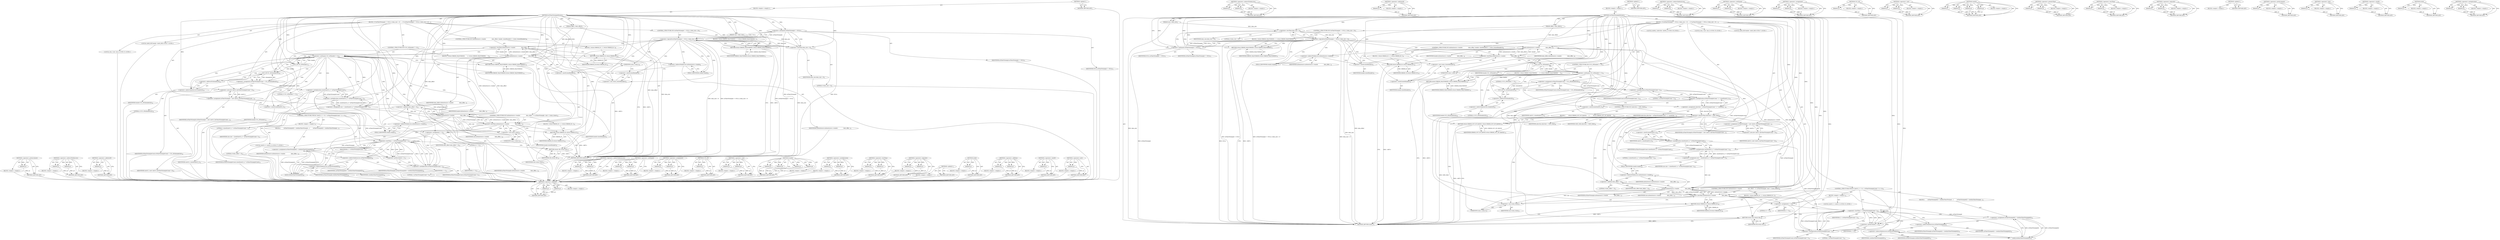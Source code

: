 digraph "&lt;operator&gt;.multiplication" {
vulnerable_205 [label=<(METHOD,&lt;operator&gt;.preIncrement)>];
vulnerable_206 [label=<(PARAM,p1)>];
vulnerable_207 [label=<(BLOCK,&lt;empty&gt;,&lt;empty&gt;)>];
vulnerable_208 [label=<(METHOD_RETURN,ANY)>];
vulnerable_159 [label=<(METHOD,&lt;operator&gt;.indirectFieldAccess)>];
vulnerable_160 [label=<(PARAM,p1)>];
vulnerable_161 [label=<(PARAM,p2)>];
vulnerable_162 [label=<(BLOCK,&lt;empty&gt;,&lt;empty&gt;)>];
vulnerable_163 [label=<(METHOD_RETURN,ANY)>];
vulnerable_182 [label=<(METHOD,&lt;operator&gt;.addressOf)>];
vulnerable_183 [label=<(PARAM,p1)>];
vulnerable_184 [label=<(BLOCK,&lt;empty&gt;,&lt;empty&gt;)>];
vulnerable_185 [label=<(METHOD_RETURN,ANY)>];
vulnerable_6 [label=<(METHOD,&lt;global&gt;)<SUB>1</SUB>>];
vulnerable_7 [label=<(BLOCK,&lt;empty&gt;,&lt;empty&gt;)<SUB>1</SUB>>];
vulnerable_8 [label=<(METHOD,setTimeToSampleParams)<SUB>1</SUB>>];
vulnerable_9 [label=<(PARAM,off64_t data_offset)<SUB>2</SUB>>];
vulnerable_10 [label=<(PARAM,size_t data_size)<SUB>2</SUB>>];
vulnerable_11 [label=<(BLOCK,{
 if (mTimeToSample != NULL || data_size &lt; 8) ...,{
 if (mTimeToSample != NULL || data_size &lt; 8) ...)<SUB>2</SUB>>];
vulnerable_12 [label=<(CONTROL_STRUCTURE,IF,if (mTimeToSample != NULL || data_size &lt; 8))<SUB>3</SUB>>];
vulnerable_13 [label=<(&lt;operator&gt;.logicalOr,mTimeToSample != NULL || data_size &lt; 8)<SUB>3</SUB>>];
vulnerable_14 [label=<(&lt;operator&gt;.notEquals,mTimeToSample != NULL)<SUB>3</SUB>>];
vulnerable_15 [label=<(IDENTIFIER,mTimeToSample,mTimeToSample != NULL)<SUB>3</SUB>>];
vulnerable_16 [label=<(IDENTIFIER,NULL,mTimeToSample != NULL)<SUB>3</SUB>>];
vulnerable_17 [label=<(&lt;operator&gt;.lessThan,data_size &lt; 8)<SUB>3</SUB>>];
vulnerable_18 [label=<(IDENTIFIER,data_size,data_size &lt; 8)<SUB>3</SUB>>];
vulnerable_19 [label=<(LITERAL,8,data_size &lt; 8)<SUB>3</SUB>>];
vulnerable_20 [label=<(BLOCK,{
 return ERROR_MALFORMED;
 },{
 return ERROR_MALFORMED;
 })<SUB>3</SUB>>];
vulnerable_21 [label=<(RETURN,return ERROR_MALFORMED;,return ERROR_MALFORMED;)<SUB>4</SUB>>];
vulnerable_22 [label=<(IDENTIFIER,ERROR_MALFORMED,return ERROR_MALFORMED;)<SUB>4</SUB>>];
vulnerable_23 [label="<(LOCAL,uint8_t[8] header: uint8_t[8])<SUB>7</SUB>>"];
vulnerable_24 [label=<(CONTROL_STRUCTURE,IF,if (mDataSource-&gt;readAt(
                data_offset, header, sizeof(header)) &lt; (ssize_t)sizeof(header)))<SUB>8</SUB>>];
vulnerable_25 [label=<(&lt;operator&gt;.lessThan,mDataSource-&gt;readAt(
                data_offse...)<SUB>8</SUB>>];
vulnerable_26 [label=<(readAt,mDataSource-&gt;readAt(
                data_offse...)<SUB>8</SUB>>];
vulnerable_27 [label=<(&lt;operator&gt;.indirectFieldAccess,mDataSource-&gt;readAt)<SUB>8</SUB>>];
vulnerable_28 [label=<(IDENTIFIER,mDataSource,mDataSource-&gt;readAt(
                data_offse...)<SUB>8</SUB>>];
vulnerable_29 [label=<(FIELD_IDENTIFIER,readAt,readAt)<SUB>8</SUB>>];
vulnerable_30 [label=<(IDENTIFIER,data_offset,mDataSource-&gt;readAt(
                data_offse...)<SUB>9</SUB>>];
vulnerable_31 [label=<(IDENTIFIER,header,mDataSource-&gt;readAt(
                data_offse...)<SUB>9</SUB>>];
vulnerable_32 [label=<(&lt;operator&gt;.sizeOf,sizeof(header))<SUB>9</SUB>>];
vulnerable_33 [label=<(IDENTIFIER,header,sizeof(header))<SUB>9</SUB>>];
vulnerable_34 [label=<(&lt;operator&gt;.cast,(ssize_t)sizeof(header))<SUB>9</SUB>>];
vulnerable_35 [label=<(UNKNOWN,ssize_t,ssize_t)<SUB>9</SUB>>];
vulnerable_36 [label=<(&lt;operator&gt;.sizeOf,sizeof(header))<SUB>9</SUB>>];
vulnerable_37 [label=<(IDENTIFIER,header,sizeof(header))<SUB>9</SUB>>];
vulnerable_38 [label=<(BLOCK,{
 return ERROR_IO;
 },{
 return ERROR_IO;
 })<SUB>9</SUB>>];
vulnerable_39 [label=<(RETURN,return ERROR_IO;,return ERROR_IO;)<SUB>10</SUB>>];
vulnerable_40 [label=<(IDENTIFIER,ERROR_IO,return ERROR_IO;)<SUB>10</SUB>>];
vulnerable_41 [label=<(CONTROL_STRUCTURE,IF,if (U32_AT(header) != 0))<SUB>13</SUB>>];
vulnerable_42 [label=<(&lt;operator&gt;.notEquals,U32_AT(header) != 0)<SUB>13</SUB>>];
vulnerable_43 [label=<(U32_AT,U32_AT(header))<SUB>13</SUB>>];
vulnerable_44 [label=<(IDENTIFIER,header,U32_AT(header))<SUB>13</SUB>>];
vulnerable_45 [label=<(LITERAL,0,U32_AT(header) != 0)<SUB>13</SUB>>];
vulnerable_46 [label=<(BLOCK,{
 return ERROR_MALFORMED;

     },{
 return ERROR_MALFORMED;

     })<SUB>13</SUB>>];
vulnerable_47 [label=<(RETURN,return ERROR_MALFORMED;,return ERROR_MALFORMED;)<SUB>14</SUB>>];
vulnerable_48 [label=<(IDENTIFIER,ERROR_MALFORMED,return ERROR_MALFORMED;)<SUB>14</SUB>>];
vulnerable_49 [label=<(&lt;operator&gt;.assignment,mTimeToSampleCount = U32_AT(&amp;header[4]))<SUB>18</SUB>>];
vulnerable_50 [label=<(IDENTIFIER,mTimeToSampleCount,mTimeToSampleCount = U32_AT(&amp;header[4]))<SUB>18</SUB>>];
vulnerable_51 [label=<(U32_AT,U32_AT(&amp;header[4]))<SUB>18</SUB>>];
vulnerable_52 [label=<(&lt;operator&gt;.addressOf,&amp;header[4])<SUB>18</SUB>>];
vulnerable_53 [label=<(&lt;operator&gt;.indirectIndexAccess,header[4])<SUB>18</SUB>>];
vulnerable_54 [label=<(IDENTIFIER,header,U32_AT(&amp;header[4]))<SUB>18</SUB>>];
vulnerable_55 [label=<(LITERAL,4,U32_AT(&amp;header[4]))<SUB>18</SUB>>];
vulnerable_56 [label=<(&lt;operator&gt;.assignment,mTimeToSample = new uint32_t[mTimeToSampleCount...)<SUB>19</SUB>>];
vulnerable_57 [label=<(IDENTIFIER,mTimeToSample,mTimeToSample = new uint32_t[mTimeToSampleCount...)<SUB>19</SUB>>];
vulnerable_58 [label=<(&lt;operator&gt;.new,new uint32_t[mTimeToSampleCount * 2])<SUB>19</SUB>>];
vulnerable_59 [label=<(IDENTIFIER,uint32_t,new uint32_t[mTimeToSampleCount * 2])<SUB>19</SUB>>];
vulnerable_60 [label="<(LOCAL,size_t size: size_t)<SUB>21</SUB>>"];
vulnerable_61 [label=<(&lt;operator&gt;.assignment,size = sizeof(uint32_t) * mTimeToSampleCount * 2)<SUB>21</SUB>>];
vulnerable_62 [label=<(IDENTIFIER,size,size = sizeof(uint32_t) * mTimeToSampleCount * 2)<SUB>21</SUB>>];
vulnerable_63 [label=<(&lt;operator&gt;.multiplication,sizeof(uint32_t) * mTimeToSampleCount * 2)<SUB>21</SUB>>];
vulnerable_64 [label=<(&lt;operator&gt;.multiplication,sizeof(uint32_t) * mTimeToSampleCount)<SUB>21</SUB>>];
vulnerable_65 [label=<(&lt;operator&gt;.sizeOf,sizeof(uint32_t))<SUB>21</SUB>>];
vulnerable_66 [label=<(IDENTIFIER,uint32_t,sizeof(uint32_t))<SUB>21</SUB>>];
vulnerable_67 [label=<(IDENTIFIER,mTimeToSampleCount,sizeof(uint32_t) * mTimeToSampleCount)<SUB>21</SUB>>];
vulnerable_68 [label=<(LITERAL,2,sizeof(uint32_t) * mTimeToSampleCount * 2)<SUB>21</SUB>>];
vulnerable_69 [label=<(CONTROL_STRUCTURE,IF,if (mDataSource-&gt;readAt(
                data_offset + 8, mTimeToSample, size) &lt; (ssize_t)size))<SUB>22</SUB>>];
vulnerable_70 [label=<(&lt;operator&gt;.lessThan,mDataSource-&gt;readAt(
                data_offse...)<SUB>22</SUB>>];
vulnerable_71 [label=<(readAt,mDataSource-&gt;readAt(
                data_offse...)<SUB>22</SUB>>];
vulnerable_72 [label=<(&lt;operator&gt;.indirectFieldAccess,mDataSource-&gt;readAt)<SUB>22</SUB>>];
vulnerable_73 [label=<(IDENTIFIER,mDataSource,mDataSource-&gt;readAt(
                data_offse...)<SUB>22</SUB>>];
vulnerable_74 [label=<(FIELD_IDENTIFIER,readAt,readAt)<SUB>22</SUB>>];
vulnerable_75 [label=<(&lt;operator&gt;.addition,data_offset + 8)<SUB>23</SUB>>];
vulnerable_76 [label=<(IDENTIFIER,data_offset,data_offset + 8)<SUB>23</SUB>>];
vulnerable_77 [label=<(LITERAL,8,data_offset + 8)<SUB>23</SUB>>];
vulnerable_78 [label=<(IDENTIFIER,mTimeToSample,mDataSource-&gt;readAt(
                data_offse...)<SUB>23</SUB>>];
vulnerable_79 [label=<(IDENTIFIER,size,mDataSource-&gt;readAt(
                data_offse...)<SUB>23</SUB>>];
vulnerable_80 [label=<(&lt;operator&gt;.cast,(ssize_t)size)<SUB>23</SUB>>];
vulnerable_81 [label=<(UNKNOWN,ssize_t,ssize_t)<SUB>23</SUB>>];
vulnerable_82 [label=<(IDENTIFIER,size,(ssize_t)size)<SUB>23</SUB>>];
vulnerable_83 [label=<(BLOCK,{
 return ERROR_IO;
 },{
 return ERROR_IO;
 })<SUB>23</SUB>>];
vulnerable_84 [label=<(RETURN,return ERROR_IO;,return ERROR_IO;)<SUB>24</SUB>>];
vulnerable_85 [label=<(IDENTIFIER,ERROR_IO,return ERROR_IO;)<SUB>24</SUB>>];
vulnerable_86 [label=<(CONTROL_STRUCTURE,FOR,for (uint32_t i = 0;i &lt; mTimeToSampleCount * 2;++i))<SUB>27</SUB>>];
vulnerable_87 [label=<(BLOCK,&lt;empty&gt;,&lt;empty&gt;)<SUB>27</SUB>>];
vulnerable_88 [label="<(LOCAL,uint32_t i: uint32_t)<SUB>27</SUB>>"];
vulnerable_89 [label=<(&lt;operator&gt;.assignment,i = 0)<SUB>27</SUB>>];
vulnerable_90 [label=<(IDENTIFIER,i,i = 0)<SUB>27</SUB>>];
vulnerable_91 [label=<(LITERAL,0,i = 0)<SUB>27</SUB>>];
vulnerable_92 [label=<(&lt;operator&gt;.lessThan,i &lt; mTimeToSampleCount * 2)<SUB>27</SUB>>];
vulnerable_93 [label=<(IDENTIFIER,i,i &lt; mTimeToSampleCount * 2)<SUB>27</SUB>>];
vulnerable_94 [label=<(&lt;operator&gt;.multiplication,mTimeToSampleCount * 2)<SUB>27</SUB>>];
vulnerable_95 [label=<(IDENTIFIER,mTimeToSampleCount,mTimeToSampleCount * 2)<SUB>27</SUB>>];
vulnerable_96 [label=<(LITERAL,2,mTimeToSampleCount * 2)<SUB>27</SUB>>];
vulnerable_97 [label=<(&lt;operator&gt;.preIncrement,++i)<SUB>27</SUB>>];
vulnerable_98 [label=<(IDENTIFIER,i,++i)<SUB>27</SUB>>];
vulnerable_99 [label=<(BLOCK,{
        mTimeToSample[i] = ntohl(mTimeToSampl...,{
        mTimeToSample[i] = ntohl(mTimeToSampl...)<SUB>27</SUB>>];
vulnerable_100 [label=<(&lt;operator&gt;.assignment,mTimeToSample[i] = ntohl(mTimeToSample[i]))<SUB>28</SUB>>];
vulnerable_101 [label=<(&lt;operator&gt;.indirectIndexAccess,mTimeToSample[i])<SUB>28</SUB>>];
vulnerable_102 [label=<(IDENTIFIER,mTimeToSample,mTimeToSample[i] = ntohl(mTimeToSample[i]))<SUB>28</SUB>>];
vulnerable_103 [label=<(IDENTIFIER,i,mTimeToSample[i] = ntohl(mTimeToSample[i]))<SUB>28</SUB>>];
vulnerable_104 [label=<(ntohl,ntohl(mTimeToSample[i]))<SUB>28</SUB>>];
vulnerable_105 [label=<(&lt;operator&gt;.indirectIndexAccess,mTimeToSample[i])<SUB>28</SUB>>];
vulnerable_106 [label=<(IDENTIFIER,mTimeToSample,ntohl(mTimeToSample[i]))<SUB>28</SUB>>];
vulnerable_107 [label=<(IDENTIFIER,i,ntohl(mTimeToSample[i]))<SUB>28</SUB>>];
vulnerable_108 [label=<(RETURN,return OK;,return OK;)<SUB>31</SUB>>];
vulnerable_109 [label=<(IDENTIFIER,OK,return OK;)<SUB>31</SUB>>];
vulnerable_110 [label=<(METHOD_RETURN,status_t)<SUB>1</SUB>>];
vulnerable_112 [label=<(METHOD_RETURN,ANY)<SUB>1</SUB>>];
vulnerable_186 [label=<(METHOD,&lt;operator&gt;.indirectIndexAccess)>];
vulnerable_187 [label=<(PARAM,p1)>];
vulnerable_188 [label=<(PARAM,p2)>];
vulnerable_189 [label=<(BLOCK,&lt;empty&gt;,&lt;empty&gt;)>];
vulnerable_190 [label=<(METHOD_RETURN,ANY)>];
vulnerable_142 [label=<(METHOD,&lt;operator&gt;.notEquals)>];
vulnerable_143 [label=<(PARAM,p1)>];
vulnerable_144 [label=<(PARAM,p2)>];
vulnerable_145 [label=<(BLOCK,&lt;empty&gt;,&lt;empty&gt;)>];
vulnerable_146 [label=<(METHOD_RETURN,ANY)>];
vulnerable_177 [label=<(METHOD,&lt;operator&gt;.assignment)>];
vulnerable_178 [label=<(PARAM,p1)>];
vulnerable_179 [label=<(PARAM,p2)>];
vulnerable_180 [label=<(BLOCK,&lt;empty&gt;,&lt;empty&gt;)>];
vulnerable_181 [label=<(METHOD_RETURN,ANY)>];
vulnerable_173 [label=<(METHOD,U32_AT)>];
vulnerable_174 [label=<(PARAM,p1)>];
vulnerable_175 [label=<(BLOCK,&lt;empty&gt;,&lt;empty&gt;)>];
vulnerable_176 [label=<(METHOD_RETURN,ANY)>];
vulnerable_168 [label=<(METHOD,&lt;operator&gt;.cast)>];
vulnerable_169 [label=<(PARAM,p1)>];
vulnerable_170 [label=<(PARAM,p2)>];
vulnerable_171 [label=<(BLOCK,&lt;empty&gt;,&lt;empty&gt;)>];
vulnerable_172 [label=<(METHOD_RETURN,ANY)>];
vulnerable_152 [label=<(METHOD,readAt)>];
vulnerable_153 [label=<(PARAM,p1)>];
vulnerable_154 [label=<(PARAM,p2)>];
vulnerable_155 [label=<(PARAM,p3)>];
vulnerable_156 [label=<(PARAM,p4)>];
vulnerable_157 [label=<(BLOCK,&lt;empty&gt;,&lt;empty&gt;)>];
vulnerable_158 [label=<(METHOD_RETURN,ANY)>];
vulnerable_195 [label=<(METHOD,&lt;operator&gt;.multiplication)>];
vulnerable_196 [label=<(PARAM,p1)>];
vulnerable_197 [label=<(PARAM,p2)>];
vulnerable_198 [label=<(BLOCK,&lt;empty&gt;,&lt;empty&gt;)>];
vulnerable_199 [label=<(METHOD_RETURN,ANY)>];
vulnerable_147 [label=<(METHOD,&lt;operator&gt;.lessThan)>];
vulnerable_148 [label=<(PARAM,p1)>];
vulnerable_149 [label=<(PARAM,p2)>];
vulnerable_150 [label=<(BLOCK,&lt;empty&gt;,&lt;empty&gt;)>];
vulnerable_151 [label=<(METHOD_RETURN,ANY)>];
vulnerable_137 [label=<(METHOD,&lt;operator&gt;.logicalOr)>];
vulnerable_138 [label=<(PARAM,p1)>];
vulnerable_139 [label=<(PARAM,p2)>];
vulnerable_140 [label=<(BLOCK,&lt;empty&gt;,&lt;empty&gt;)>];
vulnerable_141 [label=<(METHOD_RETURN,ANY)>];
vulnerable_131 [label=<(METHOD,&lt;global&gt;)<SUB>1</SUB>>];
vulnerable_132 [label=<(BLOCK,&lt;empty&gt;,&lt;empty&gt;)>];
vulnerable_133 [label=<(METHOD_RETURN,ANY)>];
vulnerable_209 [label=<(METHOD,ntohl)>];
vulnerable_210 [label=<(PARAM,p1)>];
vulnerable_211 [label=<(BLOCK,&lt;empty&gt;,&lt;empty&gt;)>];
vulnerable_212 [label=<(METHOD_RETURN,ANY)>];
vulnerable_200 [label=<(METHOD,&lt;operator&gt;.addition)>];
vulnerable_201 [label=<(PARAM,p1)>];
vulnerable_202 [label=<(PARAM,p2)>];
vulnerable_203 [label=<(BLOCK,&lt;empty&gt;,&lt;empty&gt;)>];
vulnerable_204 [label=<(METHOD_RETURN,ANY)>];
vulnerable_164 [label=<(METHOD,&lt;operator&gt;.sizeOf)>];
vulnerable_165 [label=<(PARAM,p1)>];
vulnerable_166 [label=<(BLOCK,&lt;empty&gt;,&lt;empty&gt;)>];
vulnerable_167 [label=<(METHOD_RETURN,ANY)>];
vulnerable_191 [label=<(METHOD,&lt;operator&gt;.new)>];
vulnerable_192 [label=<(PARAM,p1)>];
vulnerable_193 [label=<(BLOCK,&lt;empty&gt;,&lt;empty&gt;)>];
vulnerable_194 [label=<(METHOD_RETURN,ANY)>];
fixed_223 [label=<(METHOD,&lt;operator&gt;.addition)>];
fixed_224 [label=<(PARAM,p1)>];
fixed_225 [label=<(PARAM,p2)>];
fixed_226 [label=<(BLOCK,&lt;empty&gt;,&lt;empty&gt;)>];
fixed_227 [label=<(METHOD_RETURN,ANY)>];
fixed_177 [label=<(METHOD,&lt;operator&gt;.indirectFieldAccess)>];
fixed_178 [label=<(PARAM,p1)>];
fixed_179 [label=<(PARAM,p2)>];
fixed_180 [label=<(BLOCK,&lt;empty&gt;,&lt;empty&gt;)>];
fixed_181 [label=<(METHOD_RETURN,ANY)>];
fixed_200 [label=<(METHOD,&lt;operator&gt;.addressOf)>];
fixed_201 [label=<(PARAM,p1)>];
fixed_202 [label=<(BLOCK,&lt;empty&gt;,&lt;empty&gt;)>];
fixed_203 [label=<(METHOD_RETURN,ANY)>];
fixed_6 [label=<(METHOD,&lt;global&gt;)<SUB>1</SUB>>];
fixed_7 [label=<(BLOCK,&lt;empty&gt;,&lt;empty&gt;)<SUB>1</SUB>>];
fixed_8 [label=<(METHOD,setTimeToSampleParams)<SUB>1</SUB>>];
fixed_9 [label=<(PARAM,off64_t data_offset)<SUB>2</SUB>>];
fixed_10 [label=<(PARAM,size_t data_size)<SUB>2</SUB>>];
fixed_11 [label=<(BLOCK,{
 if (mTimeToSample != NULL || data_size &lt; 8) ...,{
 if (mTimeToSample != NULL || data_size &lt; 8) ...)<SUB>2</SUB>>];
fixed_12 [label=<(CONTROL_STRUCTURE,IF,if (mTimeToSample != NULL || data_size &lt; 8))<SUB>3</SUB>>];
fixed_13 [label=<(&lt;operator&gt;.logicalOr,mTimeToSample != NULL || data_size &lt; 8)<SUB>3</SUB>>];
fixed_14 [label=<(&lt;operator&gt;.notEquals,mTimeToSample != NULL)<SUB>3</SUB>>];
fixed_15 [label=<(IDENTIFIER,mTimeToSample,mTimeToSample != NULL)<SUB>3</SUB>>];
fixed_16 [label=<(IDENTIFIER,NULL,mTimeToSample != NULL)<SUB>3</SUB>>];
fixed_17 [label=<(&lt;operator&gt;.lessThan,data_size &lt; 8)<SUB>3</SUB>>];
fixed_18 [label=<(IDENTIFIER,data_size,data_size &lt; 8)<SUB>3</SUB>>];
fixed_19 [label=<(LITERAL,8,data_size &lt; 8)<SUB>3</SUB>>];
fixed_20 [label=<(BLOCK,{
 return ERROR_MALFORMED;
 },{
 return ERROR_MALFORMED;
 })<SUB>3</SUB>>];
fixed_21 [label=<(RETURN,return ERROR_MALFORMED;,return ERROR_MALFORMED;)<SUB>4</SUB>>];
fixed_22 [label=<(IDENTIFIER,ERROR_MALFORMED,return ERROR_MALFORMED;)<SUB>4</SUB>>];
fixed_23 [label="<(LOCAL,uint8_t[8] header: uint8_t[8])<SUB>7</SUB>>"];
fixed_24 [label=<(CONTROL_STRUCTURE,IF,if (mDataSource-&gt;readAt(
                data_offset, header, sizeof(header)) &lt; (ssize_t)sizeof(header)))<SUB>8</SUB>>];
fixed_25 [label=<(&lt;operator&gt;.lessThan,mDataSource-&gt;readAt(
                data_offse...)<SUB>8</SUB>>];
fixed_26 [label=<(readAt,mDataSource-&gt;readAt(
                data_offse...)<SUB>8</SUB>>];
fixed_27 [label=<(&lt;operator&gt;.indirectFieldAccess,mDataSource-&gt;readAt)<SUB>8</SUB>>];
fixed_28 [label=<(IDENTIFIER,mDataSource,mDataSource-&gt;readAt(
                data_offse...)<SUB>8</SUB>>];
fixed_29 [label=<(FIELD_IDENTIFIER,readAt,readAt)<SUB>8</SUB>>];
fixed_30 [label=<(IDENTIFIER,data_offset,mDataSource-&gt;readAt(
                data_offse...)<SUB>9</SUB>>];
fixed_31 [label=<(IDENTIFIER,header,mDataSource-&gt;readAt(
                data_offse...)<SUB>9</SUB>>];
fixed_32 [label=<(&lt;operator&gt;.sizeOf,sizeof(header))<SUB>9</SUB>>];
fixed_33 [label=<(IDENTIFIER,header,sizeof(header))<SUB>9</SUB>>];
fixed_34 [label=<(&lt;operator&gt;.cast,(ssize_t)sizeof(header))<SUB>9</SUB>>];
fixed_35 [label=<(UNKNOWN,ssize_t,ssize_t)<SUB>9</SUB>>];
fixed_36 [label=<(&lt;operator&gt;.sizeOf,sizeof(header))<SUB>9</SUB>>];
fixed_37 [label=<(IDENTIFIER,header,sizeof(header))<SUB>9</SUB>>];
fixed_38 [label=<(BLOCK,{
 return ERROR_IO;
 },{
 return ERROR_IO;
 })<SUB>9</SUB>>];
fixed_39 [label=<(RETURN,return ERROR_IO;,return ERROR_IO;)<SUB>10</SUB>>];
fixed_40 [label=<(IDENTIFIER,ERROR_IO,return ERROR_IO;)<SUB>10</SUB>>];
fixed_41 [label=<(CONTROL_STRUCTURE,IF,if (U32_AT(header) != 0))<SUB>13</SUB>>];
fixed_42 [label=<(&lt;operator&gt;.notEquals,U32_AT(header) != 0)<SUB>13</SUB>>];
fixed_43 [label=<(U32_AT,U32_AT(header))<SUB>13</SUB>>];
fixed_44 [label=<(IDENTIFIER,header,U32_AT(header))<SUB>13</SUB>>];
fixed_45 [label=<(LITERAL,0,U32_AT(header) != 0)<SUB>13</SUB>>];
fixed_46 [label=<(BLOCK,{
 return ERROR_MALFORMED;

     },{
 return ERROR_MALFORMED;

     })<SUB>13</SUB>>];
fixed_47 [label=<(RETURN,return ERROR_MALFORMED;,return ERROR_MALFORMED;)<SUB>14</SUB>>];
fixed_48 [label=<(IDENTIFIER,ERROR_MALFORMED,return ERROR_MALFORMED;)<SUB>14</SUB>>];
fixed_49 [label=<(&lt;operator&gt;.assignment,mTimeToSampleCount = U32_AT(&amp;header[4]))<SUB>18</SUB>>];
fixed_50 [label=<(IDENTIFIER,mTimeToSampleCount,mTimeToSampleCount = U32_AT(&amp;header[4]))<SUB>18</SUB>>];
fixed_51 [label=<(U32_AT,U32_AT(&amp;header[4]))<SUB>18</SUB>>];
fixed_52 [label=<(&lt;operator&gt;.addressOf,&amp;header[4])<SUB>18</SUB>>];
fixed_53 [label=<(&lt;operator&gt;.indirectIndexAccess,header[4])<SUB>18</SUB>>];
fixed_54 [label=<(IDENTIFIER,header,U32_AT(&amp;header[4]))<SUB>18</SUB>>];
fixed_55 [label=<(LITERAL,4,U32_AT(&amp;header[4]))<SUB>18</SUB>>];
fixed_56 [label="<(LOCAL,uint64_t allocSize: uint64_t)<SUB>19</SUB>>"];
fixed_57 [label=<(&lt;operator&gt;.assignment,allocSize = mTimeToSampleCount * 2 * sizeof(uin...)<SUB>19</SUB>>];
fixed_58 [label=<(IDENTIFIER,allocSize,allocSize = mTimeToSampleCount * 2 * sizeof(uin...)<SUB>19</SUB>>];
fixed_59 [label=<(&lt;operator&gt;.multiplication,mTimeToSampleCount * 2 * sizeof(uint32_t))<SUB>19</SUB>>];
fixed_60 [label=<(&lt;operator&gt;.multiplication,mTimeToSampleCount * 2)<SUB>19</SUB>>];
fixed_61 [label=<(IDENTIFIER,mTimeToSampleCount,mTimeToSampleCount * 2)<SUB>19</SUB>>];
fixed_62 [label=<(LITERAL,2,mTimeToSampleCount * 2)<SUB>19</SUB>>];
fixed_63 [label=<(&lt;operator&gt;.sizeOf,sizeof(uint32_t))<SUB>19</SUB>>];
fixed_64 [label=<(IDENTIFIER,uint32_t,sizeof(uint32_t))<SUB>19</SUB>>];
fixed_65 [label=<(CONTROL_STRUCTURE,IF,if (allocSize &gt; SIZE_MAX))<SUB>20</SUB>>];
fixed_66 [label=<(&lt;operator&gt;.greaterThan,allocSize &gt; SIZE_MAX)<SUB>20</SUB>>];
fixed_67 [label=<(IDENTIFIER,allocSize,allocSize &gt; SIZE_MAX)<SUB>20</SUB>>];
fixed_68 [label=<(IDENTIFIER,SIZE_MAX,allocSize &gt; SIZE_MAX)<SUB>20</SUB>>];
fixed_69 [label=<(BLOCK,{
        return ERROR_OUT_OF_RANGE;
    },{
        return ERROR_OUT_OF_RANGE;
    })<SUB>20</SUB>>];
fixed_70 [label=<(RETURN,return ERROR_OUT_OF_RANGE;,return ERROR_OUT_OF_RANGE;)<SUB>21</SUB>>];
fixed_71 [label=<(IDENTIFIER,ERROR_OUT_OF_RANGE,return ERROR_OUT_OF_RANGE;)<SUB>21</SUB>>];
fixed_72 [label=<(&lt;operator&gt;.assignment,mTimeToSample = new uint32_t[mTimeToSampleCount...)<SUB>23</SUB>>];
fixed_73 [label=<(IDENTIFIER,mTimeToSample,mTimeToSample = new uint32_t[mTimeToSampleCount...)<SUB>23</SUB>>];
fixed_74 [label=<(&lt;operator&gt;.new,new uint32_t[mTimeToSampleCount * 2])<SUB>23</SUB>>];
fixed_75 [label=<(IDENTIFIER,uint32_t,new uint32_t[mTimeToSampleCount * 2])<SUB>23</SUB>>];
fixed_76 [label="<(LOCAL,size_t size: size_t)<SUB>25</SUB>>"];
fixed_77 [label=<(&lt;operator&gt;.assignment,size = sizeof(uint32_t) * mTimeToSampleCount * 2)<SUB>25</SUB>>];
fixed_78 [label=<(IDENTIFIER,size,size = sizeof(uint32_t) * mTimeToSampleCount * 2)<SUB>25</SUB>>];
fixed_79 [label=<(&lt;operator&gt;.multiplication,sizeof(uint32_t) * mTimeToSampleCount * 2)<SUB>25</SUB>>];
fixed_80 [label=<(&lt;operator&gt;.multiplication,sizeof(uint32_t) * mTimeToSampleCount)<SUB>25</SUB>>];
fixed_81 [label=<(&lt;operator&gt;.sizeOf,sizeof(uint32_t))<SUB>25</SUB>>];
fixed_82 [label=<(IDENTIFIER,uint32_t,sizeof(uint32_t))<SUB>25</SUB>>];
fixed_83 [label=<(IDENTIFIER,mTimeToSampleCount,sizeof(uint32_t) * mTimeToSampleCount)<SUB>25</SUB>>];
fixed_84 [label=<(LITERAL,2,sizeof(uint32_t) * mTimeToSampleCount * 2)<SUB>25</SUB>>];
fixed_85 [label=<(CONTROL_STRUCTURE,IF,if (mDataSource-&gt;readAt(
                data_offset + 8, mTimeToSample, size) &lt; (ssize_t)size))<SUB>26</SUB>>];
fixed_86 [label=<(&lt;operator&gt;.lessThan,mDataSource-&gt;readAt(
                data_offse...)<SUB>26</SUB>>];
fixed_87 [label=<(readAt,mDataSource-&gt;readAt(
                data_offse...)<SUB>26</SUB>>];
fixed_88 [label=<(&lt;operator&gt;.indirectFieldAccess,mDataSource-&gt;readAt)<SUB>26</SUB>>];
fixed_89 [label=<(IDENTIFIER,mDataSource,mDataSource-&gt;readAt(
                data_offse...)<SUB>26</SUB>>];
fixed_90 [label=<(FIELD_IDENTIFIER,readAt,readAt)<SUB>26</SUB>>];
fixed_91 [label=<(&lt;operator&gt;.addition,data_offset + 8)<SUB>27</SUB>>];
fixed_92 [label=<(IDENTIFIER,data_offset,data_offset + 8)<SUB>27</SUB>>];
fixed_93 [label=<(LITERAL,8,data_offset + 8)<SUB>27</SUB>>];
fixed_94 [label=<(IDENTIFIER,mTimeToSample,mDataSource-&gt;readAt(
                data_offse...)<SUB>27</SUB>>];
fixed_95 [label=<(IDENTIFIER,size,mDataSource-&gt;readAt(
                data_offse...)<SUB>27</SUB>>];
fixed_96 [label=<(&lt;operator&gt;.cast,(ssize_t)size)<SUB>27</SUB>>];
fixed_97 [label=<(UNKNOWN,ssize_t,ssize_t)<SUB>27</SUB>>];
fixed_98 [label=<(IDENTIFIER,size,(ssize_t)size)<SUB>27</SUB>>];
fixed_99 [label=<(BLOCK,{
 return ERROR_IO;
 },{
 return ERROR_IO;
 })<SUB>27</SUB>>];
fixed_100 [label=<(RETURN,return ERROR_IO;,return ERROR_IO;)<SUB>28</SUB>>];
fixed_101 [label=<(IDENTIFIER,ERROR_IO,return ERROR_IO;)<SUB>28</SUB>>];
fixed_102 [label=<(CONTROL_STRUCTURE,FOR,for (uint32_t i = 0;i &lt; mTimeToSampleCount * 2;++i))<SUB>31</SUB>>];
fixed_103 [label=<(BLOCK,&lt;empty&gt;,&lt;empty&gt;)<SUB>31</SUB>>];
fixed_104 [label="<(LOCAL,uint32_t i: uint32_t)<SUB>31</SUB>>"];
fixed_105 [label=<(&lt;operator&gt;.assignment,i = 0)<SUB>31</SUB>>];
fixed_106 [label=<(IDENTIFIER,i,i = 0)<SUB>31</SUB>>];
fixed_107 [label=<(LITERAL,0,i = 0)<SUB>31</SUB>>];
fixed_108 [label=<(&lt;operator&gt;.lessThan,i &lt; mTimeToSampleCount * 2)<SUB>31</SUB>>];
fixed_109 [label=<(IDENTIFIER,i,i &lt; mTimeToSampleCount * 2)<SUB>31</SUB>>];
fixed_110 [label=<(&lt;operator&gt;.multiplication,mTimeToSampleCount * 2)<SUB>31</SUB>>];
fixed_111 [label=<(IDENTIFIER,mTimeToSampleCount,mTimeToSampleCount * 2)<SUB>31</SUB>>];
fixed_112 [label=<(LITERAL,2,mTimeToSampleCount * 2)<SUB>31</SUB>>];
fixed_113 [label=<(&lt;operator&gt;.preIncrement,++i)<SUB>31</SUB>>];
fixed_114 [label=<(IDENTIFIER,i,++i)<SUB>31</SUB>>];
fixed_115 [label=<(BLOCK,{
        mTimeToSample[i] = ntohl(mTimeToSampl...,{
        mTimeToSample[i] = ntohl(mTimeToSampl...)<SUB>31</SUB>>];
fixed_116 [label=<(&lt;operator&gt;.assignment,mTimeToSample[i] = ntohl(mTimeToSample[i]))<SUB>32</SUB>>];
fixed_117 [label=<(&lt;operator&gt;.indirectIndexAccess,mTimeToSample[i])<SUB>32</SUB>>];
fixed_118 [label=<(IDENTIFIER,mTimeToSample,mTimeToSample[i] = ntohl(mTimeToSample[i]))<SUB>32</SUB>>];
fixed_119 [label=<(IDENTIFIER,i,mTimeToSample[i] = ntohl(mTimeToSample[i]))<SUB>32</SUB>>];
fixed_120 [label=<(ntohl,ntohl(mTimeToSample[i]))<SUB>32</SUB>>];
fixed_121 [label=<(&lt;operator&gt;.indirectIndexAccess,mTimeToSample[i])<SUB>32</SUB>>];
fixed_122 [label=<(IDENTIFIER,mTimeToSample,ntohl(mTimeToSample[i]))<SUB>32</SUB>>];
fixed_123 [label=<(IDENTIFIER,i,ntohl(mTimeToSample[i]))<SUB>32</SUB>>];
fixed_124 [label=<(RETURN,return OK;,return OK;)<SUB>35</SUB>>];
fixed_125 [label=<(IDENTIFIER,OK,return OK;)<SUB>35</SUB>>];
fixed_126 [label=<(METHOD_RETURN,status_t)<SUB>1</SUB>>];
fixed_128 [label=<(METHOD_RETURN,ANY)<SUB>1</SUB>>];
fixed_204 [label=<(METHOD,&lt;operator&gt;.indirectIndexAccess)>];
fixed_205 [label=<(PARAM,p1)>];
fixed_206 [label=<(PARAM,p2)>];
fixed_207 [label=<(BLOCK,&lt;empty&gt;,&lt;empty&gt;)>];
fixed_208 [label=<(METHOD_RETURN,ANY)>];
fixed_160 [label=<(METHOD,&lt;operator&gt;.notEquals)>];
fixed_161 [label=<(PARAM,p1)>];
fixed_162 [label=<(PARAM,p2)>];
fixed_163 [label=<(BLOCK,&lt;empty&gt;,&lt;empty&gt;)>];
fixed_164 [label=<(METHOD_RETURN,ANY)>];
fixed_195 [label=<(METHOD,&lt;operator&gt;.assignment)>];
fixed_196 [label=<(PARAM,p1)>];
fixed_197 [label=<(PARAM,p2)>];
fixed_198 [label=<(BLOCK,&lt;empty&gt;,&lt;empty&gt;)>];
fixed_199 [label=<(METHOD_RETURN,ANY)>];
fixed_191 [label=<(METHOD,U32_AT)>];
fixed_192 [label=<(PARAM,p1)>];
fixed_193 [label=<(BLOCK,&lt;empty&gt;,&lt;empty&gt;)>];
fixed_194 [label=<(METHOD_RETURN,ANY)>];
fixed_186 [label=<(METHOD,&lt;operator&gt;.cast)>];
fixed_187 [label=<(PARAM,p1)>];
fixed_188 [label=<(PARAM,p2)>];
fixed_189 [label=<(BLOCK,&lt;empty&gt;,&lt;empty&gt;)>];
fixed_190 [label=<(METHOD_RETURN,ANY)>];
fixed_170 [label=<(METHOD,readAt)>];
fixed_171 [label=<(PARAM,p1)>];
fixed_172 [label=<(PARAM,p2)>];
fixed_173 [label=<(PARAM,p3)>];
fixed_174 [label=<(PARAM,p4)>];
fixed_175 [label=<(BLOCK,&lt;empty&gt;,&lt;empty&gt;)>];
fixed_176 [label=<(METHOD_RETURN,ANY)>];
fixed_214 [label=<(METHOD,&lt;operator&gt;.greaterThan)>];
fixed_215 [label=<(PARAM,p1)>];
fixed_216 [label=<(PARAM,p2)>];
fixed_217 [label=<(BLOCK,&lt;empty&gt;,&lt;empty&gt;)>];
fixed_218 [label=<(METHOD_RETURN,ANY)>];
fixed_165 [label=<(METHOD,&lt;operator&gt;.lessThan)>];
fixed_166 [label=<(PARAM,p1)>];
fixed_167 [label=<(PARAM,p2)>];
fixed_168 [label=<(BLOCK,&lt;empty&gt;,&lt;empty&gt;)>];
fixed_169 [label=<(METHOD_RETURN,ANY)>];
fixed_155 [label=<(METHOD,&lt;operator&gt;.logicalOr)>];
fixed_156 [label=<(PARAM,p1)>];
fixed_157 [label=<(PARAM,p2)>];
fixed_158 [label=<(BLOCK,&lt;empty&gt;,&lt;empty&gt;)>];
fixed_159 [label=<(METHOD_RETURN,ANY)>];
fixed_149 [label=<(METHOD,&lt;global&gt;)<SUB>1</SUB>>];
fixed_150 [label=<(BLOCK,&lt;empty&gt;,&lt;empty&gt;)>];
fixed_151 [label=<(METHOD_RETURN,ANY)>];
fixed_228 [label=<(METHOD,&lt;operator&gt;.preIncrement)>];
fixed_229 [label=<(PARAM,p1)>];
fixed_230 [label=<(BLOCK,&lt;empty&gt;,&lt;empty&gt;)>];
fixed_231 [label=<(METHOD_RETURN,ANY)>];
fixed_219 [label=<(METHOD,&lt;operator&gt;.new)>];
fixed_220 [label=<(PARAM,p1)>];
fixed_221 [label=<(BLOCK,&lt;empty&gt;,&lt;empty&gt;)>];
fixed_222 [label=<(METHOD_RETURN,ANY)>];
fixed_182 [label=<(METHOD,&lt;operator&gt;.sizeOf)>];
fixed_183 [label=<(PARAM,p1)>];
fixed_184 [label=<(BLOCK,&lt;empty&gt;,&lt;empty&gt;)>];
fixed_185 [label=<(METHOD_RETURN,ANY)>];
fixed_232 [label=<(METHOD,ntohl)>];
fixed_233 [label=<(PARAM,p1)>];
fixed_234 [label=<(BLOCK,&lt;empty&gt;,&lt;empty&gt;)>];
fixed_235 [label=<(METHOD_RETURN,ANY)>];
fixed_209 [label=<(METHOD,&lt;operator&gt;.multiplication)>];
fixed_210 [label=<(PARAM,p1)>];
fixed_211 [label=<(PARAM,p2)>];
fixed_212 [label=<(BLOCK,&lt;empty&gt;,&lt;empty&gt;)>];
fixed_213 [label=<(METHOD_RETURN,ANY)>];
vulnerable_205 -> vulnerable_206  [key=0, label="AST: "];
vulnerable_205 -> vulnerable_206  [key=1, label="DDG: "];
vulnerable_205 -> vulnerable_207  [key=0, label="AST: "];
vulnerable_205 -> vulnerable_208  [key=0, label="AST: "];
vulnerable_205 -> vulnerable_208  [key=1, label="CFG: "];
vulnerable_206 -> vulnerable_208  [key=0, label="DDG: p1"];
vulnerable_207 -> fixed_223  [key=0];
vulnerable_208 -> fixed_223  [key=0];
vulnerable_159 -> vulnerable_160  [key=0, label="AST: "];
vulnerable_159 -> vulnerable_160  [key=1, label="DDG: "];
vulnerable_159 -> vulnerable_162  [key=0, label="AST: "];
vulnerable_159 -> vulnerable_161  [key=0, label="AST: "];
vulnerable_159 -> vulnerable_161  [key=1, label="DDG: "];
vulnerable_159 -> vulnerable_163  [key=0, label="AST: "];
vulnerable_159 -> vulnerable_163  [key=1, label="CFG: "];
vulnerable_160 -> vulnerable_163  [key=0, label="DDG: p1"];
vulnerable_161 -> vulnerable_163  [key=0, label="DDG: p2"];
vulnerable_162 -> fixed_223  [key=0];
vulnerable_163 -> fixed_223  [key=0];
vulnerable_182 -> vulnerable_183  [key=0, label="AST: "];
vulnerable_182 -> vulnerable_183  [key=1, label="DDG: "];
vulnerable_182 -> vulnerable_184  [key=0, label="AST: "];
vulnerable_182 -> vulnerable_185  [key=0, label="AST: "];
vulnerable_182 -> vulnerable_185  [key=1, label="CFG: "];
vulnerable_183 -> vulnerable_185  [key=0, label="DDG: p1"];
vulnerable_184 -> fixed_223  [key=0];
vulnerable_185 -> fixed_223  [key=0];
vulnerable_6 -> vulnerable_7  [key=0, label="AST: "];
vulnerable_6 -> vulnerable_112  [key=0, label="AST: "];
vulnerable_6 -> vulnerable_112  [key=1, label="CFG: "];
vulnerable_7 -> vulnerable_8  [key=0, label="AST: "];
vulnerable_8 -> vulnerable_9  [key=0, label="AST: "];
vulnerable_8 -> vulnerable_9  [key=1, label="DDG: "];
vulnerable_8 -> vulnerable_10  [key=0, label="AST: "];
vulnerable_8 -> vulnerable_10  [key=1, label="DDG: "];
vulnerable_8 -> vulnerable_11  [key=0, label="AST: "];
vulnerable_8 -> vulnerable_110  [key=0, label="AST: "];
vulnerable_8 -> vulnerable_14  [key=0, label="CFG: "];
vulnerable_8 -> vulnerable_14  [key=1, label="DDG: "];
vulnerable_8 -> vulnerable_108  [key=0, label="DDG: "];
vulnerable_8 -> vulnerable_109  [key=0, label="DDG: "];
vulnerable_8 -> vulnerable_21  [key=0, label="DDG: "];
vulnerable_8 -> vulnerable_39  [key=0, label="DDG: "];
vulnerable_8 -> vulnerable_42  [key=0, label="DDG: "];
vulnerable_8 -> vulnerable_47  [key=0, label="DDG: "];
vulnerable_8 -> vulnerable_58  [key=0, label="DDG: "];
vulnerable_8 -> vulnerable_63  [key=0, label="DDG: "];
vulnerable_8 -> vulnerable_70  [key=0, label="DDG: "];
vulnerable_8 -> vulnerable_84  [key=0, label="DDG: "];
vulnerable_8 -> vulnerable_89  [key=0, label="DDG: "];
vulnerable_8 -> vulnerable_92  [key=0, label="DDG: "];
vulnerable_8 -> vulnerable_97  [key=0, label="DDG: "];
vulnerable_8 -> vulnerable_17  [key=0, label="DDG: "];
vulnerable_8 -> vulnerable_22  [key=0, label="DDG: "];
vulnerable_8 -> vulnerable_26  [key=0, label="DDG: "];
vulnerable_8 -> vulnerable_40  [key=0, label="DDG: "];
vulnerable_8 -> vulnerable_43  [key=0, label="DDG: "];
vulnerable_8 -> vulnerable_48  [key=0, label="DDG: "];
vulnerable_8 -> vulnerable_64  [key=0, label="DDG: "];
vulnerable_8 -> vulnerable_71  [key=0, label="DDG: "];
vulnerable_8 -> vulnerable_80  [key=0, label="DDG: "];
vulnerable_8 -> vulnerable_85  [key=0, label="DDG: "];
vulnerable_8 -> vulnerable_94  [key=0, label="DDG: "];
vulnerable_8 -> vulnerable_75  [key=0, label="DDG: "];
vulnerable_9 -> vulnerable_110  [key=0, label="DDG: data_offset"];
vulnerable_9 -> vulnerable_26  [key=0, label="DDG: data_offset"];
vulnerable_10 -> vulnerable_110  [key=0, label="DDG: data_size"];
vulnerable_10 -> vulnerable_17  [key=0, label="DDG: data_size"];
vulnerable_11 -> vulnerable_12  [key=0, label="AST: "];
vulnerable_11 -> vulnerable_23  [key=0, label="AST: "];
vulnerable_11 -> vulnerable_24  [key=0, label="AST: "];
vulnerable_11 -> vulnerable_41  [key=0, label="AST: "];
vulnerable_11 -> vulnerable_49  [key=0, label="AST: "];
vulnerable_11 -> vulnerable_56  [key=0, label="AST: "];
vulnerable_11 -> vulnerable_60  [key=0, label="AST: "];
vulnerable_11 -> vulnerable_61  [key=0, label="AST: "];
vulnerable_11 -> vulnerable_69  [key=0, label="AST: "];
vulnerable_11 -> vulnerable_86  [key=0, label="AST: "];
vulnerable_11 -> vulnerable_108  [key=0, label="AST: "];
vulnerable_12 -> vulnerable_13  [key=0, label="AST: "];
vulnerable_12 -> vulnerable_20  [key=0, label="AST: "];
vulnerable_13 -> vulnerable_14  [key=0, label="AST: "];
vulnerable_13 -> vulnerable_17  [key=0, label="AST: "];
vulnerable_13 -> vulnerable_21  [key=0, label="CFG: "];
vulnerable_13 -> vulnerable_21  [key=1, label="CDG: "];
vulnerable_13 -> vulnerable_29  [key=0, label="CFG: "];
vulnerable_13 -> vulnerable_29  [key=1, label="CDG: "];
vulnerable_13 -> vulnerable_110  [key=0, label="DDG: mTimeToSample != NULL"];
vulnerable_13 -> vulnerable_110  [key=1, label="DDG: data_size &lt; 8"];
vulnerable_13 -> vulnerable_110  [key=2, label="DDG: mTimeToSample != NULL || data_size &lt; 8"];
vulnerable_13 -> vulnerable_34  [key=0, label="CDG: "];
vulnerable_13 -> vulnerable_32  [key=0, label="CDG: "];
vulnerable_13 -> vulnerable_26  [key=0, label="CDG: "];
vulnerable_13 -> vulnerable_25  [key=0, label="CDG: "];
vulnerable_13 -> vulnerable_27  [key=0, label="CDG: "];
vulnerable_13 -> vulnerable_35  [key=0, label="CDG: "];
vulnerable_13 -> vulnerable_36  [key=0, label="CDG: "];
vulnerable_14 -> vulnerable_15  [key=0, label="AST: "];
vulnerable_14 -> vulnerable_16  [key=0, label="AST: "];
vulnerable_14 -> vulnerable_13  [key=0, label="CFG: "];
vulnerable_14 -> vulnerable_13  [key=1, label="DDG: mTimeToSample"];
vulnerable_14 -> vulnerable_13  [key=2, label="DDG: NULL"];
vulnerable_14 -> vulnerable_17  [key=0, label="CFG: "];
vulnerable_14 -> vulnerable_17  [key=1, label="CDG: "];
vulnerable_14 -> vulnerable_110  [key=0, label="DDG: mTimeToSample"];
vulnerable_14 -> vulnerable_110  [key=1, label="DDG: NULL"];
vulnerable_15 -> fixed_223  [key=0];
vulnerable_16 -> fixed_223  [key=0];
vulnerable_17 -> vulnerable_18  [key=0, label="AST: "];
vulnerable_17 -> vulnerable_19  [key=0, label="AST: "];
vulnerable_17 -> vulnerable_13  [key=0, label="CFG: "];
vulnerable_17 -> vulnerable_13  [key=1, label="DDG: data_size"];
vulnerable_17 -> vulnerable_13  [key=2, label="DDG: 8"];
vulnerable_17 -> vulnerable_110  [key=0, label="DDG: data_size"];
vulnerable_18 -> fixed_223  [key=0];
vulnerable_19 -> fixed_223  [key=0];
vulnerable_20 -> vulnerable_21  [key=0, label="AST: "];
vulnerable_21 -> vulnerable_22  [key=0, label="AST: "];
vulnerable_21 -> vulnerable_110  [key=0, label="CFG: "];
vulnerable_21 -> vulnerable_110  [key=1, label="DDG: &lt;RET&gt;"];
vulnerable_22 -> vulnerable_21  [key=0, label="DDG: ERROR_MALFORMED"];
vulnerable_23 -> fixed_223  [key=0];
vulnerable_24 -> vulnerable_25  [key=0, label="AST: "];
vulnerable_24 -> vulnerable_38  [key=0, label="AST: "];
vulnerable_25 -> vulnerable_26  [key=0, label="AST: "];
vulnerable_25 -> vulnerable_34  [key=0, label="AST: "];
vulnerable_25 -> vulnerable_39  [key=0, label="CFG: "];
vulnerable_25 -> vulnerable_39  [key=1, label="CDG: "];
vulnerable_25 -> vulnerable_43  [key=0, label="CFG: "];
vulnerable_25 -> vulnerable_43  [key=1, label="CDG: "];
vulnerable_25 -> vulnerable_42  [key=0, label="CDG: "];
vulnerable_26 -> vulnerable_27  [key=0, label="AST: "];
vulnerable_26 -> vulnerable_30  [key=0, label="AST: "];
vulnerable_26 -> vulnerable_31  [key=0, label="AST: "];
vulnerable_26 -> vulnerable_32  [key=0, label="AST: "];
vulnerable_26 -> vulnerable_35  [key=0, label="CFG: "];
vulnerable_26 -> vulnerable_25  [key=0, label="DDG: mDataSource-&gt;readAt"];
vulnerable_26 -> vulnerable_25  [key=1, label="DDG: data_offset"];
vulnerable_26 -> vulnerable_25  [key=2, label="DDG: header"];
vulnerable_26 -> vulnerable_71  [key=0, label="DDG: mDataSource-&gt;readAt"];
vulnerable_26 -> vulnerable_71  [key=1, label="DDG: data_offset"];
vulnerable_26 -> vulnerable_75  [key=0, label="DDG: data_offset"];
vulnerable_27 -> vulnerable_28  [key=0, label="AST: "];
vulnerable_27 -> vulnerable_29  [key=0, label="AST: "];
vulnerable_27 -> vulnerable_32  [key=0, label="CFG: "];
vulnerable_28 -> fixed_223  [key=0];
vulnerable_29 -> vulnerable_27  [key=0, label="CFG: "];
vulnerable_30 -> fixed_223  [key=0];
vulnerable_31 -> fixed_223  [key=0];
vulnerable_32 -> vulnerable_33  [key=0, label="AST: "];
vulnerable_32 -> vulnerable_26  [key=0, label="CFG: "];
vulnerable_33 -> fixed_223  [key=0];
vulnerable_34 -> vulnerable_35  [key=0, label="AST: "];
vulnerable_34 -> vulnerable_36  [key=0, label="AST: "];
vulnerable_34 -> vulnerable_25  [key=0, label="CFG: "];
vulnerable_35 -> vulnerable_36  [key=0, label="CFG: "];
vulnerable_36 -> vulnerable_37  [key=0, label="AST: "];
vulnerable_36 -> vulnerable_34  [key=0, label="CFG: "];
vulnerable_37 -> fixed_223  [key=0];
vulnerable_38 -> vulnerable_39  [key=0, label="AST: "];
vulnerable_39 -> vulnerable_40  [key=0, label="AST: "];
vulnerable_39 -> vulnerable_110  [key=0, label="CFG: "];
vulnerable_39 -> vulnerable_110  [key=1, label="DDG: &lt;RET&gt;"];
vulnerable_40 -> vulnerable_39  [key=0, label="DDG: ERROR_IO"];
vulnerable_41 -> vulnerable_42  [key=0, label="AST: "];
vulnerable_41 -> vulnerable_46  [key=0, label="AST: "];
vulnerable_42 -> vulnerable_43  [key=0, label="AST: "];
vulnerable_42 -> vulnerable_45  [key=0, label="AST: "];
vulnerable_42 -> vulnerable_47  [key=0, label="CFG: "];
vulnerable_42 -> vulnerable_47  [key=1, label="CDG: "];
vulnerable_42 -> vulnerable_53  [key=0, label="CFG: "];
vulnerable_42 -> vulnerable_53  [key=1, label="CDG: "];
vulnerable_42 -> vulnerable_49  [key=0, label="CDG: "];
vulnerable_42 -> vulnerable_64  [key=0, label="CDG: "];
vulnerable_42 -> vulnerable_51  [key=0, label="CDG: "];
vulnerable_42 -> vulnerable_75  [key=0, label="CDG: "];
vulnerable_42 -> vulnerable_52  [key=0, label="CDG: "];
vulnerable_42 -> vulnerable_81  [key=0, label="CDG: "];
vulnerable_42 -> vulnerable_72  [key=0, label="CDG: "];
vulnerable_42 -> vulnerable_56  [key=0, label="CDG: "];
vulnerable_42 -> vulnerable_74  [key=0, label="CDG: "];
vulnerable_42 -> vulnerable_65  [key=0, label="CDG: "];
vulnerable_42 -> vulnerable_80  [key=0, label="CDG: "];
vulnerable_42 -> vulnerable_58  [key=0, label="CDG: "];
vulnerable_42 -> vulnerable_61  [key=0, label="CDG: "];
vulnerable_42 -> vulnerable_71  [key=0, label="CDG: "];
vulnerable_42 -> vulnerable_70  [key=0, label="CDG: "];
vulnerable_42 -> vulnerable_63  [key=0, label="CDG: "];
vulnerable_43 -> vulnerable_44  [key=0, label="AST: "];
vulnerable_43 -> vulnerable_42  [key=0, label="CFG: "];
vulnerable_43 -> vulnerable_42  [key=1, label="DDG: header"];
vulnerable_43 -> vulnerable_51  [key=0, label="DDG: header"];
vulnerable_44 -> fixed_223  [key=0];
vulnerable_45 -> fixed_223  [key=0];
vulnerable_46 -> vulnerable_47  [key=0, label="AST: "];
vulnerable_47 -> vulnerable_48  [key=0, label="AST: "];
vulnerable_47 -> vulnerable_110  [key=0, label="CFG: "];
vulnerable_47 -> vulnerable_110  [key=1, label="DDG: &lt;RET&gt;"];
vulnerable_48 -> vulnerable_47  [key=0, label="DDG: ERROR_MALFORMED"];
vulnerable_49 -> vulnerable_50  [key=0, label="AST: "];
vulnerable_49 -> vulnerable_51  [key=0, label="AST: "];
vulnerable_49 -> vulnerable_58  [key=0, label="CFG: "];
vulnerable_49 -> vulnerable_64  [key=0, label="DDG: mTimeToSampleCount"];
vulnerable_50 -> fixed_223  [key=0];
vulnerable_51 -> vulnerable_52  [key=0, label="AST: "];
vulnerable_51 -> vulnerable_49  [key=0, label="CFG: "];
vulnerable_51 -> vulnerable_49  [key=1, label="DDG: &amp;header[4]"];
vulnerable_52 -> vulnerable_53  [key=0, label="AST: "];
vulnerable_52 -> vulnerable_51  [key=0, label="CFG: "];
vulnerable_53 -> vulnerable_54  [key=0, label="AST: "];
vulnerable_53 -> vulnerable_55  [key=0, label="AST: "];
vulnerable_53 -> vulnerable_52  [key=0, label="CFG: "];
vulnerable_54 -> fixed_223  [key=0];
vulnerable_55 -> fixed_223  [key=0];
vulnerable_56 -> vulnerable_57  [key=0, label="AST: "];
vulnerable_56 -> vulnerable_58  [key=0, label="AST: "];
vulnerable_56 -> vulnerable_65  [key=0, label="CFG: "];
vulnerable_56 -> vulnerable_71  [key=0, label="DDG: mTimeToSample"];
vulnerable_57 -> fixed_223  [key=0];
vulnerable_58 -> vulnerable_59  [key=0, label="AST: "];
vulnerable_58 -> vulnerable_56  [key=0, label="CFG: "];
vulnerable_58 -> vulnerable_56  [key=1, label="DDG: uint32_t"];
vulnerable_59 -> fixed_223  [key=0];
vulnerable_60 -> fixed_223  [key=0];
vulnerable_61 -> vulnerable_62  [key=0, label="AST: "];
vulnerable_61 -> vulnerable_63  [key=0, label="AST: "];
vulnerable_61 -> vulnerable_74  [key=0, label="CFG: "];
vulnerable_61 -> vulnerable_71  [key=0, label="DDG: size"];
vulnerable_62 -> fixed_223  [key=0];
vulnerable_63 -> vulnerable_64  [key=0, label="AST: "];
vulnerable_63 -> vulnerable_68  [key=0, label="AST: "];
vulnerable_63 -> vulnerable_61  [key=0, label="CFG: "];
vulnerable_63 -> vulnerable_61  [key=1, label="DDG: sizeof(uint32_t) * mTimeToSampleCount"];
vulnerable_63 -> vulnerable_61  [key=2, label="DDG: 2"];
vulnerable_64 -> vulnerable_65  [key=0, label="AST: "];
vulnerable_64 -> vulnerable_67  [key=0, label="AST: "];
vulnerable_64 -> vulnerable_63  [key=0, label="CFG: "];
vulnerable_64 -> vulnerable_63  [key=1, label="DDG: mTimeToSampleCount"];
vulnerable_64 -> vulnerable_94  [key=0, label="DDG: mTimeToSampleCount"];
vulnerable_65 -> vulnerable_66  [key=0, label="AST: "];
vulnerable_65 -> vulnerable_64  [key=0, label="CFG: "];
vulnerable_66 -> fixed_223  [key=0];
vulnerable_67 -> fixed_223  [key=0];
vulnerable_68 -> fixed_223  [key=0];
vulnerable_69 -> vulnerable_70  [key=0, label="AST: "];
vulnerable_69 -> vulnerable_83  [key=0, label="AST: "];
vulnerable_70 -> vulnerable_71  [key=0, label="AST: "];
vulnerable_70 -> vulnerable_80  [key=0, label="AST: "];
vulnerable_70 -> vulnerable_84  [key=0, label="CFG: "];
vulnerable_70 -> vulnerable_84  [key=1, label="CDG: "];
vulnerable_70 -> vulnerable_89  [key=0, label="CFG: "];
vulnerable_70 -> vulnerable_89  [key=1, label="CDG: "];
vulnerable_70 -> vulnerable_94  [key=0, label="CDG: "];
vulnerable_70 -> vulnerable_92  [key=0, label="CDG: "];
vulnerable_70 -> vulnerable_108  [key=0, label="CDG: "];
vulnerable_71 -> vulnerable_72  [key=0, label="AST: "];
vulnerable_71 -> vulnerable_75  [key=0, label="AST: "];
vulnerable_71 -> vulnerable_78  [key=0, label="AST: "];
vulnerable_71 -> vulnerable_79  [key=0, label="AST: "];
vulnerable_71 -> vulnerable_81  [key=0, label="CFG: "];
vulnerable_71 -> vulnerable_70  [key=0, label="DDG: mDataSource-&gt;readAt"];
vulnerable_71 -> vulnerable_70  [key=1, label="DDG: data_offset + 8"];
vulnerable_71 -> vulnerable_70  [key=2, label="DDG: mTimeToSample"];
vulnerable_71 -> vulnerable_70  [key=3, label="DDG: size"];
vulnerable_71 -> vulnerable_80  [key=0, label="DDG: size"];
vulnerable_71 -> vulnerable_104  [key=0, label="DDG: mTimeToSample"];
vulnerable_72 -> vulnerable_73  [key=0, label="AST: "];
vulnerable_72 -> vulnerable_74  [key=0, label="AST: "];
vulnerable_72 -> vulnerable_75  [key=0, label="CFG: "];
vulnerable_73 -> fixed_223  [key=0];
vulnerable_74 -> vulnerable_72  [key=0, label="CFG: "];
vulnerable_75 -> vulnerable_76  [key=0, label="AST: "];
vulnerable_75 -> vulnerable_77  [key=0, label="AST: "];
vulnerable_75 -> vulnerable_71  [key=0, label="CFG: "];
vulnerable_76 -> fixed_223  [key=0];
vulnerable_77 -> fixed_223  [key=0];
vulnerable_78 -> fixed_223  [key=0];
vulnerable_79 -> fixed_223  [key=0];
vulnerable_80 -> vulnerable_81  [key=0, label="AST: "];
vulnerable_80 -> vulnerable_82  [key=0, label="AST: "];
vulnerable_80 -> vulnerable_70  [key=0, label="CFG: "];
vulnerable_81 -> vulnerable_80  [key=0, label="CFG: "];
vulnerable_82 -> fixed_223  [key=0];
vulnerable_83 -> vulnerable_84  [key=0, label="AST: "];
vulnerable_84 -> vulnerable_85  [key=0, label="AST: "];
vulnerable_84 -> vulnerable_110  [key=0, label="CFG: "];
vulnerable_84 -> vulnerable_110  [key=1, label="DDG: &lt;RET&gt;"];
vulnerable_85 -> vulnerable_84  [key=0, label="DDG: ERROR_IO"];
vulnerable_86 -> vulnerable_87  [key=0, label="AST: "];
vulnerable_86 -> vulnerable_92  [key=0, label="AST: "];
vulnerable_86 -> vulnerable_97  [key=0, label="AST: "];
vulnerable_86 -> vulnerable_99  [key=0, label="AST: "];
vulnerable_87 -> vulnerable_88  [key=0, label="AST: "];
vulnerable_87 -> vulnerable_89  [key=0, label="AST: "];
vulnerable_88 -> fixed_223  [key=0];
vulnerable_89 -> vulnerable_90  [key=0, label="AST: "];
vulnerable_89 -> vulnerable_91  [key=0, label="AST: "];
vulnerable_89 -> vulnerable_94  [key=0, label="CFG: "];
vulnerable_89 -> vulnerable_92  [key=0, label="DDG: i"];
vulnerable_90 -> fixed_223  [key=0];
vulnerable_91 -> fixed_223  [key=0];
vulnerable_92 -> vulnerable_93  [key=0, label="AST: "];
vulnerable_92 -> vulnerable_94  [key=0, label="AST: "];
vulnerable_92 -> vulnerable_94  [key=1, label="CDG: "];
vulnerable_92 -> vulnerable_101  [key=0, label="CFG: "];
vulnerable_92 -> vulnerable_101  [key=1, label="CDG: "];
vulnerable_92 -> vulnerable_108  [key=0, label="CFG: "];
vulnerable_92 -> vulnerable_97  [key=0, label="DDG: i"];
vulnerable_92 -> vulnerable_97  [key=1, label="CDG: "];
vulnerable_92 -> vulnerable_104  [key=0, label="CDG: "];
vulnerable_92 -> vulnerable_92  [key=0, label="CDG: "];
vulnerable_92 -> vulnerable_105  [key=0, label="CDG: "];
vulnerable_92 -> vulnerable_100  [key=0, label="CDG: "];
vulnerable_93 -> fixed_223  [key=0];
vulnerable_94 -> vulnerable_95  [key=0, label="AST: "];
vulnerable_94 -> vulnerable_96  [key=0, label="AST: "];
vulnerable_94 -> vulnerable_92  [key=0, label="CFG: "];
vulnerable_94 -> vulnerable_92  [key=1, label="DDG: mTimeToSampleCount"];
vulnerable_94 -> vulnerable_92  [key=2, label="DDG: 2"];
vulnerable_95 -> fixed_223  [key=0];
vulnerable_96 -> fixed_223  [key=0];
vulnerable_97 -> vulnerable_98  [key=0, label="AST: "];
vulnerable_97 -> vulnerable_94  [key=0, label="CFG: "];
vulnerable_97 -> vulnerable_92  [key=0, label="DDG: i"];
vulnerable_98 -> fixed_223  [key=0];
vulnerable_99 -> vulnerable_100  [key=0, label="AST: "];
vulnerable_100 -> vulnerable_101  [key=0, label="AST: "];
vulnerable_100 -> vulnerable_104  [key=0, label="AST: "];
vulnerable_100 -> vulnerable_104  [key=1, label="DDG: mTimeToSample[i]"];
vulnerable_100 -> vulnerable_97  [key=0, label="CFG: "];
vulnerable_101 -> vulnerable_102  [key=0, label="AST: "];
vulnerable_101 -> vulnerable_103  [key=0, label="AST: "];
vulnerable_101 -> vulnerable_105  [key=0, label="CFG: "];
vulnerable_102 -> fixed_223  [key=0];
vulnerable_103 -> fixed_223  [key=0];
vulnerable_104 -> vulnerable_105  [key=0, label="AST: "];
vulnerable_104 -> vulnerable_100  [key=0, label="CFG: "];
vulnerable_104 -> vulnerable_100  [key=1, label="DDG: mTimeToSample[i]"];
vulnerable_105 -> vulnerable_106  [key=0, label="AST: "];
vulnerable_105 -> vulnerable_107  [key=0, label="AST: "];
vulnerable_105 -> vulnerable_104  [key=0, label="CFG: "];
vulnerable_106 -> fixed_223  [key=0];
vulnerable_107 -> fixed_223  [key=0];
vulnerable_108 -> vulnerable_109  [key=0, label="AST: "];
vulnerable_108 -> vulnerable_110  [key=0, label="CFG: "];
vulnerable_108 -> vulnerable_110  [key=1, label="DDG: &lt;RET&gt;"];
vulnerable_109 -> vulnerable_108  [key=0, label="DDG: OK"];
vulnerable_110 -> fixed_223  [key=0];
vulnerable_112 -> fixed_223  [key=0];
vulnerable_186 -> vulnerable_187  [key=0, label="AST: "];
vulnerable_186 -> vulnerable_187  [key=1, label="DDG: "];
vulnerable_186 -> vulnerable_189  [key=0, label="AST: "];
vulnerable_186 -> vulnerable_188  [key=0, label="AST: "];
vulnerable_186 -> vulnerable_188  [key=1, label="DDG: "];
vulnerable_186 -> vulnerable_190  [key=0, label="AST: "];
vulnerable_186 -> vulnerable_190  [key=1, label="CFG: "];
vulnerable_187 -> vulnerable_190  [key=0, label="DDG: p1"];
vulnerable_188 -> vulnerable_190  [key=0, label="DDG: p2"];
vulnerable_189 -> fixed_223  [key=0];
vulnerable_190 -> fixed_223  [key=0];
vulnerable_142 -> vulnerable_143  [key=0, label="AST: "];
vulnerable_142 -> vulnerable_143  [key=1, label="DDG: "];
vulnerable_142 -> vulnerable_145  [key=0, label="AST: "];
vulnerable_142 -> vulnerable_144  [key=0, label="AST: "];
vulnerable_142 -> vulnerable_144  [key=1, label="DDG: "];
vulnerable_142 -> vulnerable_146  [key=0, label="AST: "];
vulnerable_142 -> vulnerable_146  [key=1, label="CFG: "];
vulnerable_143 -> vulnerable_146  [key=0, label="DDG: p1"];
vulnerable_144 -> vulnerable_146  [key=0, label="DDG: p2"];
vulnerable_145 -> fixed_223  [key=0];
vulnerable_146 -> fixed_223  [key=0];
vulnerable_177 -> vulnerable_178  [key=0, label="AST: "];
vulnerable_177 -> vulnerable_178  [key=1, label="DDG: "];
vulnerable_177 -> vulnerable_180  [key=0, label="AST: "];
vulnerable_177 -> vulnerable_179  [key=0, label="AST: "];
vulnerable_177 -> vulnerable_179  [key=1, label="DDG: "];
vulnerable_177 -> vulnerable_181  [key=0, label="AST: "];
vulnerable_177 -> vulnerable_181  [key=1, label="CFG: "];
vulnerable_178 -> vulnerable_181  [key=0, label="DDG: p1"];
vulnerable_179 -> vulnerable_181  [key=0, label="DDG: p2"];
vulnerable_180 -> fixed_223  [key=0];
vulnerable_181 -> fixed_223  [key=0];
vulnerable_173 -> vulnerable_174  [key=0, label="AST: "];
vulnerable_173 -> vulnerable_174  [key=1, label="DDG: "];
vulnerable_173 -> vulnerable_175  [key=0, label="AST: "];
vulnerable_173 -> vulnerable_176  [key=0, label="AST: "];
vulnerable_173 -> vulnerable_176  [key=1, label="CFG: "];
vulnerable_174 -> vulnerable_176  [key=0, label="DDG: p1"];
vulnerable_175 -> fixed_223  [key=0];
vulnerable_176 -> fixed_223  [key=0];
vulnerable_168 -> vulnerable_169  [key=0, label="AST: "];
vulnerable_168 -> vulnerable_169  [key=1, label="DDG: "];
vulnerable_168 -> vulnerable_171  [key=0, label="AST: "];
vulnerable_168 -> vulnerable_170  [key=0, label="AST: "];
vulnerable_168 -> vulnerable_170  [key=1, label="DDG: "];
vulnerable_168 -> vulnerable_172  [key=0, label="AST: "];
vulnerable_168 -> vulnerable_172  [key=1, label="CFG: "];
vulnerable_169 -> vulnerable_172  [key=0, label="DDG: p1"];
vulnerable_170 -> vulnerable_172  [key=0, label="DDG: p2"];
vulnerable_171 -> fixed_223  [key=0];
vulnerable_172 -> fixed_223  [key=0];
vulnerable_152 -> vulnerable_153  [key=0, label="AST: "];
vulnerable_152 -> vulnerable_153  [key=1, label="DDG: "];
vulnerable_152 -> vulnerable_157  [key=0, label="AST: "];
vulnerable_152 -> vulnerable_154  [key=0, label="AST: "];
vulnerable_152 -> vulnerable_154  [key=1, label="DDG: "];
vulnerable_152 -> vulnerable_158  [key=0, label="AST: "];
vulnerable_152 -> vulnerable_158  [key=1, label="CFG: "];
vulnerable_152 -> vulnerable_155  [key=0, label="AST: "];
vulnerable_152 -> vulnerable_155  [key=1, label="DDG: "];
vulnerable_152 -> vulnerable_156  [key=0, label="AST: "];
vulnerable_152 -> vulnerable_156  [key=1, label="DDG: "];
vulnerable_153 -> vulnerable_158  [key=0, label="DDG: p1"];
vulnerable_154 -> vulnerable_158  [key=0, label="DDG: p2"];
vulnerable_155 -> vulnerable_158  [key=0, label="DDG: p3"];
vulnerable_156 -> vulnerable_158  [key=0, label="DDG: p4"];
vulnerable_157 -> fixed_223  [key=0];
vulnerable_158 -> fixed_223  [key=0];
vulnerable_195 -> vulnerable_196  [key=0, label="AST: "];
vulnerable_195 -> vulnerable_196  [key=1, label="DDG: "];
vulnerable_195 -> vulnerable_198  [key=0, label="AST: "];
vulnerable_195 -> vulnerable_197  [key=0, label="AST: "];
vulnerable_195 -> vulnerable_197  [key=1, label="DDG: "];
vulnerable_195 -> vulnerable_199  [key=0, label="AST: "];
vulnerable_195 -> vulnerable_199  [key=1, label="CFG: "];
vulnerable_196 -> vulnerable_199  [key=0, label="DDG: p1"];
vulnerable_197 -> vulnerable_199  [key=0, label="DDG: p2"];
vulnerable_198 -> fixed_223  [key=0];
vulnerable_199 -> fixed_223  [key=0];
vulnerable_147 -> vulnerable_148  [key=0, label="AST: "];
vulnerable_147 -> vulnerable_148  [key=1, label="DDG: "];
vulnerable_147 -> vulnerable_150  [key=0, label="AST: "];
vulnerable_147 -> vulnerable_149  [key=0, label="AST: "];
vulnerable_147 -> vulnerable_149  [key=1, label="DDG: "];
vulnerable_147 -> vulnerable_151  [key=0, label="AST: "];
vulnerable_147 -> vulnerable_151  [key=1, label="CFG: "];
vulnerable_148 -> vulnerable_151  [key=0, label="DDG: p1"];
vulnerable_149 -> vulnerable_151  [key=0, label="DDG: p2"];
vulnerable_150 -> fixed_223  [key=0];
vulnerable_151 -> fixed_223  [key=0];
vulnerable_137 -> vulnerable_138  [key=0, label="AST: "];
vulnerable_137 -> vulnerable_138  [key=1, label="DDG: "];
vulnerable_137 -> vulnerable_140  [key=0, label="AST: "];
vulnerable_137 -> vulnerable_139  [key=0, label="AST: "];
vulnerable_137 -> vulnerable_139  [key=1, label="DDG: "];
vulnerable_137 -> vulnerable_141  [key=0, label="AST: "];
vulnerable_137 -> vulnerable_141  [key=1, label="CFG: "];
vulnerable_138 -> vulnerable_141  [key=0, label="DDG: p1"];
vulnerable_139 -> vulnerable_141  [key=0, label="DDG: p2"];
vulnerable_140 -> fixed_223  [key=0];
vulnerable_141 -> fixed_223  [key=0];
vulnerable_131 -> vulnerable_132  [key=0, label="AST: "];
vulnerable_131 -> vulnerable_133  [key=0, label="AST: "];
vulnerable_131 -> vulnerable_133  [key=1, label="CFG: "];
vulnerable_132 -> fixed_223  [key=0];
vulnerable_133 -> fixed_223  [key=0];
vulnerable_209 -> vulnerable_210  [key=0, label="AST: "];
vulnerable_209 -> vulnerable_210  [key=1, label="DDG: "];
vulnerable_209 -> vulnerable_211  [key=0, label="AST: "];
vulnerable_209 -> vulnerable_212  [key=0, label="AST: "];
vulnerable_209 -> vulnerable_212  [key=1, label="CFG: "];
vulnerable_210 -> vulnerable_212  [key=0, label="DDG: p1"];
vulnerable_211 -> fixed_223  [key=0];
vulnerable_212 -> fixed_223  [key=0];
vulnerable_200 -> vulnerable_201  [key=0, label="AST: "];
vulnerable_200 -> vulnerable_201  [key=1, label="DDG: "];
vulnerable_200 -> vulnerable_203  [key=0, label="AST: "];
vulnerable_200 -> vulnerable_202  [key=0, label="AST: "];
vulnerable_200 -> vulnerable_202  [key=1, label="DDG: "];
vulnerable_200 -> vulnerable_204  [key=0, label="AST: "];
vulnerable_200 -> vulnerable_204  [key=1, label="CFG: "];
vulnerable_201 -> vulnerable_204  [key=0, label="DDG: p1"];
vulnerable_202 -> vulnerable_204  [key=0, label="DDG: p2"];
vulnerable_203 -> fixed_223  [key=0];
vulnerable_204 -> fixed_223  [key=0];
vulnerable_164 -> vulnerable_165  [key=0, label="AST: "];
vulnerable_164 -> vulnerable_165  [key=1, label="DDG: "];
vulnerable_164 -> vulnerable_166  [key=0, label="AST: "];
vulnerable_164 -> vulnerable_167  [key=0, label="AST: "];
vulnerable_164 -> vulnerable_167  [key=1, label="CFG: "];
vulnerable_165 -> vulnerable_167  [key=0, label="DDG: p1"];
vulnerable_166 -> fixed_223  [key=0];
vulnerable_167 -> fixed_223  [key=0];
vulnerable_191 -> vulnerable_192  [key=0, label="AST: "];
vulnerable_191 -> vulnerable_192  [key=1, label="DDG: "];
vulnerable_191 -> vulnerable_193  [key=0, label="AST: "];
vulnerable_191 -> vulnerable_194  [key=0, label="AST: "];
vulnerable_191 -> vulnerable_194  [key=1, label="CFG: "];
vulnerable_192 -> vulnerable_194  [key=0, label="DDG: p1"];
vulnerable_193 -> fixed_223  [key=0];
vulnerable_194 -> fixed_223  [key=0];
fixed_223 -> fixed_224  [key=0, label="AST: "];
fixed_223 -> fixed_224  [key=1, label="DDG: "];
fixed_223 -> fixed_226  [key=0, label="AST: "];
fixed_223 -> fixed_225  [key=0, label="AST: "];
fixed_223 -> fixed_225  [key=1, label="DDG: "];
fixed_223 -> fixed_227  [key=0, label="AST: "];
fixed_223 -> fixed_227  [key=1, label="CFG: "];
fixed_224 -> fixed_227  [key=0, label="DDG: p1"];
fixed_225 -> fixed_227  [key=0, label="DDG: p2"];
fixed_177 -> fixed_178  [key=0, label="AST: "];
fixed_177 -> fixed_178  [key=1, label="DDG: "];
fixed_177 -> fixed_180  [key=0, label="AST: "];
fixed_177 -> fixed_179  [key=0, label="AST: "];
fixed_177 -> fixed_179  [key=1, label="DDG: "];
fixed_177 -> fixed_181  [key=0, label="AST: "];
fixed_177 -> fixed_181  [key=1, label="CFG: "];
fixed_178 -> fixed_181  [key=0, label="DDG: p1"];
fixed_179 -> fixed_181  [key=0, label="DDG: p2"];
fixed_200 -> fixed_201  [key=0, label="AST: "];
fixed_200 -> fixed_201  [key=1, label="DDG: "];
fixed_200 -> fixed_202  [key=0, label="AST: "];
fixed_200 -> fixed_203  [key=0, label="AST: "];
fixed_200 -> fixed_203  [key=1, label="CFG: "];
fixed_201 -> fixed_203  [key=0, label="DDG: p1"];
fixed_6 -> fixed_7  [key=0, label="AST: "];
fixed_6 -> fixed_128  [key=0, label="AST: "];
fixed_6 -> fixed_128  [key=1, label="CFG: "];
fixed_7 -> fixed_8  [key=0, label="AST: "];
fixed_8 -> fixed_9  [key=0, label="AST: "];
fixed_8 -> fixed_9  [key=1, label="DDG: "];
fixed_8 -> fixed_10  [key=0, label="AST: "];
fixed_8 -> fixed_10  [key=1, label="DDG: "];
fixed_8 -> fixed_11  [key=0, label="AST: "];
fixed_8 -> fixed_126  [key=0, label="AST: "];
fixed_8 -> fixed_14  [key=0, label="CFG: "];
fixed_8 -> fixed_14  [key=1, label="DDG: "];
fixed_8 -> fixed_124  [key=0, label="DDG: "];
fixed_8 -> fixed_125  [key=0, label="DDG: "];
fixed_8 -> fixed_21  [key=0, label="DDG: "];
fixed_8 -> fixed_39  [key=0, label="DDG: "];
fixed_8 -> fixed_42  [key=0, label="DDG: "];
fixed_8 -> fixed_47  [key=0, label="DDG: "];
fixed_8 -> fixed_66  [key=0, label="DDG: "];
fixed_8 -> fixed_70  [key=0, label="DDG: "];
fixed_8 -> fixed_74  [key=0, label="DDG: "];
fixed_8 -> fixed_79  [key=0, label="DDG: "];
fixed_8 -> fixed_86  [key=0, label="DDG: "];
fixed_8 -> fixed_100  [key=0, label="DDG: "];
fixed_8 -> fixed_105  [key=0, label="DDG: "];
fixed_8 -> fixed_108  [key=0, label="DDG: "];
fixed_8 -> fixed_113  [key=0, label="DDG: "];
fixed_8 -> fixed_17  [key=0, label="DDG: "];
fixed_8 -> fixed_22  [key=0, label="DDG: "];
fixed_8 -> fixed_26  [key=0, label="DDG: "];
fixed_8 -> fixed_40  [key=0, label="DDG: "];
fixed_8 -> fixed_43  [key=0, label="DDG: "];
fixed_8 -> fixed_48  [key=0, label="DDG: "];
fixed_8 -> fixed_60  [key=0, label="DDG: "];
fixed_8 -> fixed_71  [key=0, label="DDG: "];
fixed_8 -> fixed_80  [key=0, label="DDG: "];
fixed_8 -> fixed_87  [key=0, label="DDG: "];
fixed_8 -> fixed_96  [key=0, label="DDG: "];
fixed_8 -> fixed_101  [key=0, label="DDG: "];
fixed_8 -> fixed_110  [key=0, label="DDG: "];
fixed_8 -> fixed_91  [key=0, label="DDG: "];
fixed_9 -> fixed_126  [key=0, label="DDG: data_offset"];
fixed_9 -> fixed_26  [key=0, label="DDG: data_offset"];
fixed_10 -> fixed_126  [key=0, label="DDG: data_size"];
fixed_10 -> fixed_17  [key=0, label="DDG: data_size"];
fixed_11 -> fixed_12  [key=0, label="AST: "];
fixed_11 -> fixed_23  [key=0, label="AST: "];
fixed_11 -> fixed_24  [key=0, label="AST: "];
fixed_11 -> fixed_41  [key=0, label="AST: "];
fixed_11 -> fixed_49  [key=0, label="AST: "];
fixed_11 -> fixed_56  [key=0, label="AST: "];
fixed_11 -> fixed_57  [key=0, label="AST: "];
fixed_11 -> fixed_65  [key=0, label="AST: "];
fixed_11 -> fixed_72  [key=0, label="AST: "];
fixed_11 -> fixed_76  [key=0, label="AST: "];
fixed_11 -> fixed_77  [key=0, label="AST: "];
fixed_11 -> fixed_85  [key=0, label="AST: "];
fixed_11 -> fixed_102  [key=0, label="AST: "];
fixed_11 -> fixed_124  [key=0, label="AST: "];
fixed_12 -> fixed_13  [key=0, label="AST: "];
fixed_12 -> fixed_20  [key=0, label="AST: "];
fixed_13 -> fixed_14  [key=0, label="AST: "];
fixed_13 -> fixed_17  [key=0, label="AST: "];
fixed_13 -> fixed_21  [key=0, label="CFG: "];
fixed_13 -> fixed_21  [key=1, label="CDG: "];
fixed_13 -> fixed_29  [key=0, label="CFG: "];
fixed_13 -> fixed_29  [key=1, label="CDG: "];
fixed_13 -> fixed_126  [key=0, label="DDG: mTimeToSample != NULL"];
fixed_13 -> fixed_126  [key=1, label="DDG: data_size &lt; 8"];
fixed_13 -> fixed_126  [key=2, label="DDG: mTimeToSample != NULL || data_size &lt; 8"];
fixed_13 -> fixed_34  [key=0, label="CDG: "];
fixed_13 -> fixed_32  [key=0, label="CDG: "];
fixed_13 -> fixed_26  [key=0, label="CDG: "];
fixed_13 -> fixed_25  [key=0, label="CDG: "];
fixed_13 -> fixed_27  [key=0, label="CDG: "];
fixed_13 -> fixed_35  [key=0, label="CDG: "];
fixed_13 -> fixed_36  [key=0, label="CDG: "];
fixed_14 -> fixed_15  [key=0, label="AST: "];
fixed_14 -> fixed_16  [key=0, label="AST: "];
fixed_14 -> fixed_13  [key=0, label="CFG: "];
fixed_14 -> fixed_13  [key=1, label="DDG: mTimeToSample"];
fixed_14 -> fixed_13  [key=2, label="DDG: NULL"];
fixed_14 -> fixed_17  [key=0, label="CFG: "];
fixed_14 -> fixed_17  [key=1, label="CDG: "];
fixed_14 -> fixed_126  [key=0, label="DDG: mTimeToSample"];
fixed_14 -> fixed_126  [key=1, label="DDG: NULL"];
fixed_17 -> fixed_18  [key=0, label="AST: "];
fixed_17 -> fixed_19  [key=0, label="AST: "];
fixed_17 -> fixed_13  [key=0, label="CFG: "];
fixed_17 -> fixed_13  [key=1, label="DDG: data_size"];
fixed_17 -> fixed_13  [key=2, label="DDG: 8"];
fixed_17 -> fixed_126  [key=0, label="DDG: data_size"];
fixed_20 -> fixed_21  [key=0, label="AST: "];
fixed_21 -> fixed_22  [key=0, label="AST: "];
fixed_21 -> fixed_126  [key=0, label="CFG: "];
fixed_21 -> fixed_126  [key=1, label="DDG: &lt;RET&gt;"];
fixed_22 -> fixed_21  [key=0, label="DDG: ERROR_MALFORMED"];
fixed_24 -> fixed_25  [key=0, label="AST: "];
fixed_24 -> fixed_38  [key=0, label="AST: "];
fixed_25 -> fixed_26  [key=0, label="AST: "];
fixed_25 -> fixed_34  [key=0, label="AST: "];
fixed_25 -> fixed_39  [key=0, label="CFG: "];
fixed_25 -> fixed_39  [key=1, label="CDG: "];
fixed_25 -> fixed_43  [key=0, label="CFG: "];
fixed_25 -> fixed_43  [key=1, label="CDG: "];
fixed_25 -> fixed_42  [key=0, label="CDG: "];
fixed_26 -> fixed_27  [key=0, label="AST: "];
fixed_26 -> fixed_30  [key=0, label="AST: "];
fixed_26 -> fixed_31  [key=0, label="AST: "];
fixed_26 -> fixed_32  [key=0, label="AST: "];
fixed_26 -> fixed_35  [key=0, label="CFG: "];
fixed_26 -> fixed_25  [key=0, label="DDG: mDataSource-&gt;readAt"];
fixed_26 -> fixed_25  [key=1, label="DDG: data_offset"];
fixed_26 -> fixed_25  [key=2, label="DDG: header"];
fixed_26 -> fixed_87  [key=0, label="DDG: mDataSource-&gt;readAt"];
fixed_26 -> fixed_87  [key=1, label="DDG: data_offset"];
fixed_26 -> fixed_91  [key=0, label="DDG: data_offset"];
fixed_27 -> fixed_28  [key=0, label="AST: "];
fixed_27 -> fixed_29  [key=0, label="AST: "];
fixed_27 -> fixed_32  [key=0, label="CFG: "];
fixed_29 -> fixed_27  [key=0, label="CFG: "];
fixed_32 -> fixed_33  [key=0, label="AST: "];
fixed_32 -> fixed_26  [key=0, label="CFG: "];
fixed_34 -> fixed_35  [key=0, label="AST: "];
fixed_34 -> fixed_36  [key=0, label="AST: "];
fixed_34 -> fixed_25  [key=0, label="CFG: "];
fixed_35 -> fixed_36  [key=0, label="CFG: "];
fixed_36 -> fixed_37  [key=0, label="AST: "];
fixed_36 -> fixed_34  [key=0, label="CFG: "];
fixed_38 -> fixed_39  [key=0, label="AST: "];
fixed_39 -> fixed_40  [key=0, label="AST: "];
fixed_39 -> fixed_126  [key=0, label="CFG: "];
fixed_39 -> fixed_126  [key=1, label="DDG: &lt;RET&gt;"];
fixed_40 -> fixed_39  [key=0, label="DDG: ERROR_IO"];
fixed_41 -> fixed_42  [key=0, label="AST: "];
fixed_41 -> fixed_46  [key=0, label="AST: "];
fixed_42 -> fixed_43  [key=0, label="AST: "];
fixed_42 -> fixed_45  [key=0, label="AST: "];
fixed_42 -> fixed_47  [key=0, label="CFG: "];
fixed_42 -> fixed_47  [key=1, label="CDG: "];
fixed_42 -> fixed_53  [key=0, label="CFG: "];
fixed_42 -> fixed_53  [key=1, label="CDG: "];
fixed_42 -> fixed_49  [key=0, label="CDG: "];
fixed_42 -> fixed_60  [key=0, label="CDG: "];
fixed_42 -> fixed_51  [key=0, label="CDG: "];
fixed_42 -> fixed_57  [key=0, label="CDG: "];
fixed_42 -> fixed_66  [key=0, label="CDG: "];
fixed_42 -> fixed_52  [key=0, label="CDG: "];
fixed_42 -> fixed_59  [key=0, label="CDG: "];
fixed_42 -> fixed_63  [key=0, label="CDG: "];
fixed_43 -> fixed_44  [key=0, label="AST: "];
fixed_43 -> fixed_42  [key=0, label="CFG: "];
fixed_43 -> fixed_42  [key=1, label="DDG: header"];
fixed_43 -> fixed_51  [key=0, label="DDG: header"];
fixed_46 -> fixed_47  [key=0, label="AST: "];
fixed_47 -> fixed_48  [key=0, label="AST: "];
fixed_47 -> fixed_126  [key=0, label="CFG: "];
fixed_47 -> fixed_126  [key=1, label="DDG: &lt;RET&gt;"];
fixed_48 -> fixed_47  [key=0, label="DDG: ERROR_MALFORMED"];
fixed_49 -> fixed_50  [key=0, label="AST: "];
fixed_49 -> fixed_51  [key=0, label="AST: "];
fixed_49 -> fixed_60  [key=0, label="CFG: "];
fixed_49 -> fixed_60  [key=1, label="DDG: mTimeToSampleCount"];
fixed_51 -> fixed_52  [key=0, label="AST: "];
fixed_51 -> fixed_49  [key=0, label="CFG: "];
fixed_51 -> fixed_49  [key=1, label="DDG: &amp;header[4]"];
fixed_52 -> fixed_53  [key=0, label="AST: "];
fixed_52 -> fixed_51  [key=0, label="CFG: "];
fixed_53 -> fixed_54  [key=0, label="AST: "];
fixed_53 -> fixed_55  [key=0, label="AST: "];
fixed_53 -> fixed_52  [key=0, label="CFG: "];
fixed_57 -> fixed_58  [key=0, label="AST: "];
fixed_57 -> fixed_59  [key=0, label="AST: "];
fixed_57 -> fixed_66  [key=0, label="CFG: "];
fixed_57 -> fixed_66  [key=1, label="DDG: allocSize"];
fixed_59 -> fixed_60  [key=0, label="AST: "];
fixed_59 -> fixed_63  [key=0, label="AST: "];
fixed_59 -> fixed_57  [key=0, label="CFG: "];
fixed_59 -> fixed_57  [key=1, label="DDG: mTimeToSampleCount * 2"];
fixed_60 -> fixed_61  [key=0, label="AST: "];
fixed_60 -> fixed_62  [key=0, label="AST: "];
fixed_60 -> fixed_63  [key=0, label="CFG: "];
fixed_60 -> fixed_59  [key=0, label="DDG: mTimeToSampleCount"];
fixed_60 -> fixed_59  [key=1, label="DDG: 2"];
fixed_60 -> fixed_80  [key=0, label="DDG: mTimeToSampleCount"];
fixed_63 -> fixed_64  [key=0, label="AST: "];
fixed_63 -> fixed_59  [key=0, label="CFG: "];
fixed_65 -> fixed_66  [key=0, label="AST: "];
fixed_65 -> fixed_69  [key=0, label="AST: "];
fixed_66 -> fixed_67  [key=0, label="AST: "];
fixed_66 -> fixed_68  [key=0, label="AST: "];
fixed_66 -> fixed_70  [key=0, label="CFG: "];
fixed_66 -> fixed_70  [key=1, label="CDG: "];
fixed_66 -> fixed_74  [key=0, label="CFG: "];
fixed_66 -> fixed_74  [key=1, label="CDG: "];
fixed_66 -> fixed_126  [key=0, label="DDG: SIZE_MAX"];
fixed_66 -> fixed_96  [key=0, label="CDG: "];
fixed_66 -> fixed_77  [key=0, label="CDG: "];
fixed_66 -> fixed_81  [key=0, label="CDG: "];
fixed_66 -> fixed_72  [key=0, label="CDG: "];
fixed_66 -> fixed_87  [key=0, label="CDG: "];
fixed_66 -> fixed_97  [key=0, label="CDG: "];
fixed_66 -> fixed_91  [key=0, label="CDG: "];
fixed_66 -> fixed_90  [key=0, label="CDG: "];
fixed_66 -> fixed_79  [key=0, label="CDG: "];
fixed_66 -> fixed_80  [key=0, label="CDG: "];
fixed_66 -> fixed_88  [key=0, label="CDG: "];
fixed_66 -> fixed_86  [key=0, label="CDG: "];
fixed_69 -> fixed_70  [key=0, label="AST: "];
fixed_70 -> fixed_71  [key=0, label="AST: "];
fixed_70 -> fixed_126  [key=0, label="CFG: "];
fixed_70 -> fixed_126  [key=1, label="DDG: &lt;RET&gt;"];
fixed_71 -> fixed_70  [key=0, label="DDG: ERROR_OUT_OF_RANGE"];
fixed_72 -> fixed_73  [key=0, label="AST: "];
fixed_72 -> fixed_74  [key=0, label="AST: "];
fixed_72 -> fixed_81  [key=0, label="CFG: "];
fixed_72 -> fixed_87  [key=0, label="DDG: mTimeToSample"];
fixed_74 -> fixed_75  [key=0, label="AST: "];
fixed_74 -> fixed_72  [key=0, label="CFG: "];
fixed_74 -> fixed_72  [key=1, label="DDG: uint32_t"];
fixed_77 -> fixed_78  [key=0, label="AST: "];
fixed_77 -> fixed_79  [key=0, label="AST: "];
fixed_77 -> fixed_90  [key=0, label="CFG: "];
fixed_77 -> fixed_87  [key=0, label="DDG: size"];
fixed_79 -> fixed_80  [key=0, label="AST: "];
fixed_79 -> fixed_84  [key=0, label="AST: "];
fixed_79 -> fixed_77  [key=0, label="CFG: "];
fixed_79 -> fixed_77  [key=1, label="DDG: sizeof(uint32_t) * mTimeToSampleCount"];
fixed_79 -> fixed_77  [key=2, label="DDG: 2"];
fixed_80 -> fixed_81  [key=0, label="AST: "];
fixed_80 -> fixed_83  [key=0, label="AST: "];
fixed_80 -> fixed_79  [key=0, label="CFG: "];
fixed_80 -> fixed_79  [key=1, label="DDG: mTimeToSampleCount"];
fixed_80 -> fixed_110  [key=0, label="DDG: mTimeToSampleCount"];
fixed_81 -> fixed_82  [key=0, label="AST: "];
fixed_81 -> fixed_80  [key=0, label="CFG: "];
fixed_85 -> fixed_86  [key=0, label="AST: "];
fixed_85 -> fixed_99  [key=0, label="AST: "];
fixed_86 -> fixed_87  [key=0, label="AST: "];
fixed_86 -> fixed_96  [key=0, label="AST: "];
fixed_86 -> fixed_100  [key=0, label="CFG: "];
fixed_86 -> fixed_100  [key=1, label="CDG: "];
fixed_86 -> fixed_105  [key=0, label="CFG: "];
fixed_86 -> fixed_105  [key=1, label="CDG: "];
fixed_86 -> fixed_110  [key=0, label="CDG: "];
fixed_86 -> fixed_124  [key=0, label="CDG: "];
fixed_86 -> fixed_108  [key=0, label="CDG: "];
fixed_87 -> fixed_88  [key=0, label="AST: "];
fixed_87 -> fixed_91  [key=0, label="AST: "];
fixed_87 -> fixed_94  [key=0, label="AST: "];
fixed_87 -> fixed_95  [key=0, label="AST: "];
fixed_87 -> fixed_97  [key=0, label="CFG: "];
fixed_87 -> fixed_86  [key=0, label="DDG: mDataSource-&gt;readAt"];
fixed_87 -> fixed_86  [key=1, label="DDG: data_offset + 8"];
fixed_87 -> fixed_86  [key=2, label="DDG: mTimeToSample"];
fixed_87 -> fixed_86  [key=3, label="DDG: size"];
fixed_87 -> fixed_96  [key=0, label="DDG: size"];
fixed_87 -> fixed_120  [key=0, label="DDG: mTimeToSample"];
fixed_88 -> fixed_89  [key=0, label="AST: "];
fixed_88 -> fixed_90  [key=0, label="AST: "];
fixed_88 -> fixed_91  [key=0, label="CFG: "];
fixed_90 -> fixed_88  [key=0, label="CFG: "];
fixed_91 -> fixed_92  [key=0, label="AST: "];
fixed_91 -> fixed_93  [key=0, label="AST: "];
fixed_91 -> fixed_87  [key=0, label="CFG: "];
fixed_96 -> fixed_97  [key=0, label="AST: "];
fixed_96 -> fixed_98  [key=0, label="AST: "];
fixed_96 -> fixed_86  [key=0, label="CFG: "];
fixed_97 -> fixed_96  [key=0, label="CFG: "];
fixed_99 -> fixed_100  [key=0, label="AST: "];
fixed_100 -> fixed_101  [key=0, label="AST: "];
fixed_100 -> fixed_126  [key=0, label="CFG: "];
fixed_100 -> fixed_126  [key=1, label="DDG: &lt;RET&gt;"];
fixed_101 -> fixed_100  [key=0, label="DDG: ERROR_IO"];
fixed_102 -> fixed_103  [key=0, label="AST: "];
fixed_102 -> fixed_108  [key=0, label="AST: "];
fixed_102 -> fixed_113  [key=0, label="AST: "];
fixed_102 -> fixed_115  [key=0, label="AST: "];
fixed_103 -> fixed_104  [key=0, label="AST: "];
fixed_103 -> fixed_105  [key=0, label="AST: "];
fixed_105 -> fixed_106  [key=0, label="AST: "];
fixed_105 -> fixed_107  [key=0, label="AST: "];
fixed_105 -> fixed_110  [key=0, label="CFG: "];
fixed_105 -> fixed_108  [key=0, label="DDG: i"];
fixed_108 -> fixed_109  [key=0, label="AST: "];
fixed_108 -> fixed_110  [key=0, label="AST: "];
fixed_108 -> fixed_110  [key=1, label="CDG: "];
fixed_108 -> fixed_117  [key=0, label="CFG: "];
fixed_108 -> fixed_117  [key=1, label="CDG: "];
fixed_108 -> fixed_124  [key=0, label="CFG: "];
fixed_108 -> fixed_113  [key=0, label="DDG: i"];
fixed_108 -> fixed_113  [key=1, label="CDG: "];
fixed_108 -> fixed_120  [key=0, label="CDG: "];
fixed_108 -> fixed_116  [key=0, label="CDG: "];
fixed_108 -> fixed_121  [key=0, label="CDG: "];
fixed_108 -> fixed_108  [key=0, label="CDG: "];
fixed_110 -> fixed_111  [key=0, label="AST: "];
fixed_110 -> fixed_112  [key=0, label="AST: "];
fixed_110 -> fixed_108  [key=0, label="CFG: "];
fixed_110 -> fixed_108  [key=1, label="DDG: mTimeToSampleCount"];
fixed_110 -> fixed_108  [key=2, label="DDG: 2"];
fixed_113 -> fixed_114  [key=0, label="AST: "];
fixed_113 -> fixed_110  [key=0, label="CFG: "];
fixed_113 -> fixed_108  [key=0, label="DDG: i"];
fixed_115 -> fixed_116  [key=0, label="AST: "];
fixed_116 -> fixed_117  [key=0, label="AST: "];
fixed_116 -> fixed_120  [key=0, label="AST: "];
fixed_116 -> fixed_120  [key=1, label="DDG: mTimeToSample[i]"];
fixed_116 -> fixed_113  [key=0, label="CFG: "];
fixed_117 -> fixed_118  [key=0, label="AST: "];
fixed_117 -> fixed_119  [key=0, label="AST: "];
fixed_117 -> fixed_121  [key=0, label="CFG: "];
fixed_120 -> fixed_121  [key=0, label="AST: "];
fixed_120 -> fixed_116  [key=0, label="CFG: "];
fixed_120 -> fixed_116  [key=1, label="DDG: mTimeToSample[i]"];
fixed_121 -> fixed_122  [key=0, label="AST: "];
fixed_121 -> fixed_123  [key=0, label="AST: "];
fixed_121 -> fixed_120  [key=0, label="CFG: "];
fixed_124 -> fixed_125  [key=0, label="AST: "];
fixed_124 -> fixed_126  [key=0, label="CFG: "];
fixed_124 -> fixed_126  [key=1, label="DDG: &lt;RET&gt;"];
fixed_125 -> fixed_124  [key=0, label="DDG: OK"];
fixed_204 -> fixed_205  [key=0, label="AST: "];
fixed_204 -> fixed_205  [key=1, label="DDG: "];
fixed_204 -> fixed_207  [key=0, label="AST: "];
fixed_204 -> fixed_206  [key=0, label="AST: "];
fixed_204 -> fixed_206  [key=1, label="DDG: "];
fixed_204 -> fixed_208  [key=0, label="AST: "];
fixed_204 -> fixed_208  [key=1, label="CFG: "];
fixed_205 -> fixed_208  [key=0, label="DDG: p1"];
fixed_206 -> fixed_208  [key=0, label="DDG: p2"];
fixed_160 -> fixed_161  [key=0, label="AST: "];
fixed_160 -> fixed_161  [key=1, label="DDG: "];
fixed_160 -> fixed_163  [key=0, label="AST: "];
fixed_160 -> fixed_162  [key=0, label="AST: "];
fixed_160 -> fixed_162  [key=1, label="DDG: "];
fixed_160 -> fixed_164  [key=0, label="AST: "];
fixed_160 -> fixed_164  [key=1, label="CFG: "];
fixed_161 -> fixed_164  [key=0, label="DDG: p1"];
fixed_162 -> fixed_164  [key=0, label="DDG: p2"];
fixed_195 -> fixed_196  [key=0, label="AST: "];
fixed_195 -> fixed_196  [key=1, label="DDG: "];
fixed_195 -> fixed_198  [key=0, label="AST: "];
fixed_195 -> fixed_197  [key=0, label="AST: "];
fixed_195 -> fixed_197  [key=1, label="DDG: "];
fixed_195 -> fixed_199  [key=0, label="AST: "];
fixed_195 -> fixed_199  [key=1, label="CFG: "];
fixed_196 -> fixed_199  [key=0, label="DDG: p1"];
fixed_197 -> fixed_199  [key=0, label="DDG: p2"];
fixed_191 -> fixed_192  [key=0, label="AST: "];
fixed_191 -> fixed_192  [key=1, label="DDG: "];
fixed_191 -> fixed_193  [key=0, label="AST: "];
fixed_191 -> fixed_194  [key=0, label="AST: "];
fixed_191 -> fixed_194  [key=1, label="CFG: "];
fixed_192 -> fixed_194  [key=0, label="DDG: p1"];
fixed_186 -> fixed_187  [key=0, label="AST: "];
fixed_186 -> fixed_187  [key=1, label="DDG: "];
fixed_186 -> fixed_189  [key=0, label="AST: "];
fixed_186 -> fixed_188  [key=0, label="AST: "];
fixed_186 -> fixed_188  [key=1, label="DDG: "];
fixed_186 -> fixed_190  [key=0, label="AST: "];
fixed_186 -> fixed_190  [key=1, label="CFG: "];
fixed_187 -> fixed_190  [key=0, label="DDG: p1"];
fixed_188 -> fixed_190  [key=0, label="DDG: p2"];
fixed_170 -> fixed_171  [key=0, label="AST: "];
fixed_170 -> fixed_171  [key=1, label="DDG: "];
fixed_170 -> fixed_175  [key=0, label="AST: "];
fixed_170 -> fixed_172  [key=0, label="AST: "];
fixed_170 -> fixed_172  [key=1, label="DDG: "];
fixed_170 -> fixed_176  [key=0, label="AST: "];
fixed_170 -> fixed_176  [key=1, label="CFG: "];
fixed_170 -> fixed_173  [key=0, label="AST: "];
fixed_170 -> fixed_173  [key=1, label="DDG: "];
fixed_170 -> fixed_174  [key=0, label="AST: "];
fixed_170 -> fixed_174  [key=1, label="DDG: "];
fixed_171 -> fixed_176  [key=0, label="DDG: p1"];
fixed_172 -> fixed_176  [key=0, label="DDG: p2"];
fixed_173 -> fixed_176  [key=0, label="DDG: p3"];
fixed_174 -> fixed_176  [key=0, label="DDG: p4"];
fixed_214 -> fixed_215  [key=0, label="AST: "];
fixed_214 -> fixed_215  [key=1, label="DDG: "];
fixed_214 -> fixed_217  [key=0, label="AST: "];
fixed_214 -> fixed_216  [key=0, label="AST: "];
fixed_214 -> fixed_216  [key=1, label="DDG: "];
fixed_214 -> fixed_218  [key=0, label="AST: "];
fixed_214 -> fixed_218  [key=1, label="CFG: "];
fixed_215 -> fixed_218  [key=0, label="DDG: p1"];
fixed_216 -> fixed_218  [key=0, label="DDG: p2"];
fixed_165 -> fixed_166  [key=0, label="AST: "];
fixed_165 -> fixed_166  [key=1, label="DDG: "];
fixed_165 -> fixed_168  [key=0, label="AST: "];
fixed_165 -> fixed_167  [key=0, label="AST: "];
fixed_165 -> fixed_167  [key=1, label="DDG: "];
fixed_165 -> fixed_169  [key=0, label="AST: "];
fixed_165 -> fixed_169  [key=1, label="CFG: "];
fixed_166 -> fixed_169  [key=0, label="DDG: p1"];
fixed_167 -> fixed_169  [key=0, label="DDG: p2"];
fixed_155 -> fixed_156  [key=0, label="AST: "];
fixed_155 -> fixed_156  [key=1, label="DDG: "];
fixed_155 -> fixed_158  [key=0, label="AST: "];
fixed_155 -> fixed_157  [key=0, label="AST: "];
fixed_155 -> fixed_157  [key=1, label="DDG: "];
fixed_155 -> fixed_159  [key=0, label="AST: "];
fixed_155 -> fixed_159  [key=1, label="CFG: "];
fixed_156 -> fixed_159  [key=0, label="DDG: p1"];
fixed_157 -> fixed_159  [key=0, label="DDG: p2"];
fixed_149 -> fixed_150  [key=0, label="AST: "];
fixed_149 -> fixed_151  [key=0, label="AST: "];
fixed_149 -> fixed_151  [key=1, label="CFG: "];
fixed_228 -> fixed_229  [key=0, label="AST: "];
fixed_228 -> fixed_229  [key=1, label="DDG: "];
fixed_228 -> fixed_230  [key=0, label="AST: "];
fixed_228 -> fixed_231  [key=0, label="AST: "];
fixed_228 -> fixed_231  [key=1, label="CFG: "];
fixed_229 -> fixed_231  [key=0, label="DDG: p1"];
fixed_219 -> fixed_220  [key=0, label="AST: "];
fixed_219 -> fixed_220  [key=1, label="DDG: "];
fixed_219 -> fixed_221  [key=0, label="AST: "];
fixed_219 -> fixed_222  [key=0, label="AST: "];
fixed_219 -> fixed_222  [key=1, label="CFG: "];
fixed_220 -> fixed_222  [key=0, label="DDG: p1"];
fixed_182 -> fixed_183  [key=0, label="AST: "];
fixed_182 -> fixed_183  [key=1, label="DDG: "];
fixed_182 -> fixed_184  [key=0, label="AST: "];
fixed_182 -> fixed_185  [key=0, label="AST: "];
fixed_182 -> fixed_185  [key=1, label="CFG: "];
fixed_183 -> fixed_185  [key=0, label="DDG: p1"];
fixed_232 -> fixed_233  [key=0, label="AST: "];
fixed_232 -> fixed_233  [key=1, label="DDG: "];
fixed_232 -> fixed_234  [key=0, label="AST: "];
fixed_232 -> fixed_235  [key=0, label="AST: "];
fixed_232 -> fixed_235  [key=1, label="CFG: "];
fixed_233 -> fixed_235  [key=0, label="DDG: p1"];
fixed_209 -> fixed_210  [key=0, label="AST: "];
fixed_209 -> fixed_210  [key=1, label="DDG: "];
fixed_209 -> fixed_212  [key=0, label="AST: "];
fixed_209 -> fixed_211  [key=0, label="AST: "];
fixed_209 -> fixed_211  [key=1, label="DDG: "];
fixed_209 -> fixed_213  [key=0, label="AST: "];
fixed_209 -> fixed_213  [key=1, label="CFG: "];
fixed_210 -> fixed_213  [key=0, label="DDG: p1"];
fixed_211 -> fixed_213  [key=0, label="DDG: p2"];
}
